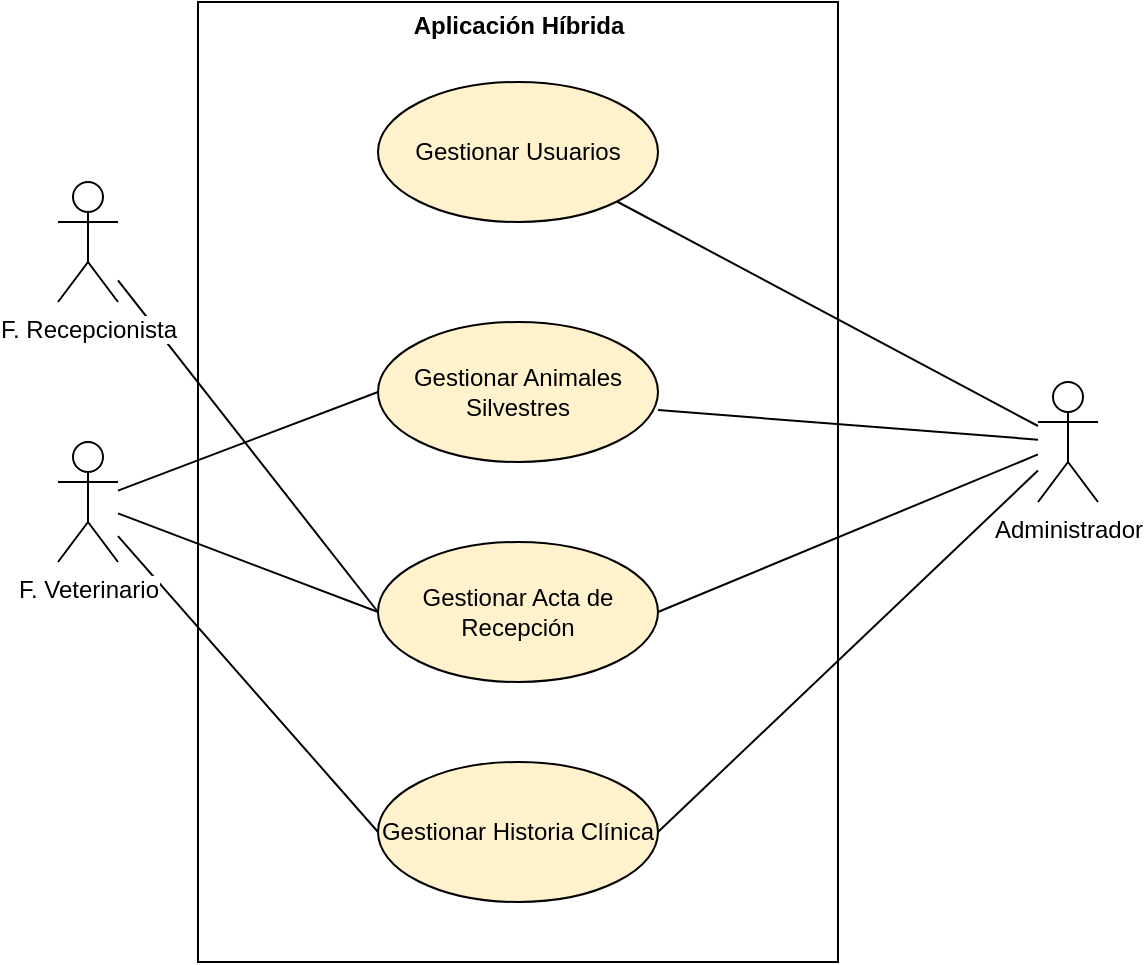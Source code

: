 <mxfile version="20.2.3" type="device" pages="12"><diagram id="-SIa3QkQ5eEMysUnMp8E" name="DCUGeneral"><mxGraphModel dx="868" dy="553" grid="1" gridSize="10" guides="1" tooltips="1" connect="1" arrows="1" fold="1" page="1" pageScale="1" pageWidth="827" pageHeight="1169" math="0" shadow="0"><root><mxCell id="0"/><mxCell id="1" parent="0"/><mxCell id="zKTjQWDirbrISSQoU9jQ-13" value="&lt;b style=&quot;&quot;&gt;Aplicación Híbrida&lt;/b&gt;" style="html=1;labelPosition=center;verticalLabelPosition=top;align=center;verticalAlign=bottom;spacingBottom=-21;" parent="1" vertex="1"><mxGeometry x="280" y="120" width="320" height="480" as="geometry"/></mxCell><mxCell id="zKTjQWDirbrISSQoU9jQ-16" style="rounded=0;orthogonalLoop=1;jettySize=auto;html=1;entryX=0;entryY=0.5;entryDx=0;entryDy=0;endArrow=none;endFill=0;" parent="1" source="zKTjQWDirbrISSQoU9jQ-17" target="zKTjQWDirbrISSQoU9jQ-21" edge="1"><mxGeometry relative="1" as="geometry"/></mxCell><mxCell id="zKTjQWDirbrISSQoU9jQ-35" style="edgeStyle=none;rounded=0;orthogonalLoop=1;jettySize=auto;html=1;entryX=0;entryY=0.5;entryDx=0;entryDy=0;endArrow=none;endFill=0;" parent="1" source="zKTjQWDirbrISSQoU9jQ-17" target="bP5mW6wGS18dO-EKdx4f-1" edge="1"><mxGeometry relative="1" as="geometry"><mxPoint x="360" y="715" as="targetPoint"/></mxGeometry></mxCell><mxCell id="zKTjQWDirbrISSQoU9jQ-36" style="edgeStyle=none;rounded=0;orthogonalLoop=1;jettySize=auto;html=1;entryX=0;entryY=0.5;entryDx=0;entryDy=0;endArrow=none;endFill=0;" parent="1" source="zKTjQWDirbrISSQoU9jQ-17" target="zKTjQWDirbrISSQoU9jQ-20" edge="1"><mxGeometry relative="1" as="geometry"/></mxCell><mxCell id="zKTjQWDirbrISSQoU9jQ-17" value="F. Veterinario" style="shape=umlActor;verticalLabelPosition=bottom;verticalAlign=top;html=1;outlineConnect=0;labelBackgroundColor=default;" parent="1" vertex="1"><mxGeometry x="210" y="340" width="30" height="60" as="geometry"/></mxCell><mxCell id="zKTjQWDirbrISSQoU9jQ-18" style="rounded=0;orthogonalLoop=1;jettySize=auto;html=1;entryX=0;entryY=0.5;entryDx=0;entryDy=0;endArrow=none;endFill=0;" parent="1" source="zKTjQWDirbrISSQoU9jQ-19" target="zKTjQWDirbrISSQoU9jQ-20" edge="1"><mxGeometry relative="1" as="geometry"/></mxCell><mxCell id="zKTjQWDirbrISSQoU9jQ-19" value="F. Recepcionista" style="shape=umlActor;verticalLabelPosition=bottom;verticalAlign=top;html=1;outlineConnect=0;labelBackgroundColor=default;" parent="1" vertex="1"><mxGeometry x="210" y="210" width="30" height="60" as="geometry"/></mxCell><mxCell id="zKTjQWDirbrISSQoU9jQ-20" value="Gestionar Acta de Recepción" style="ellipse;whiteSpace=wrap;html=1;fillColor=#fff2cc;strokeColor=#000000;" parent="1" vertex="1"><mxGeometry x="370" y="390" width="140" height="70" as="geometry"/></mxCell><mxCell id="zKTjQWDirbrISSQoU9jQ-21" value="Gestionar Historia Clínica" style="ellipse;whiteSpace=wrap;html=1;fillColor=#fff2cc;strokeColor=#000000;" parent="1" vertex="1"><mxGeometry x="370" y="500" width="140" height="70" as="geometry"/></mxCell><mxCell id="zKTjQWDirbrISSQoU9jQ-23" style="rounded=0;orthogonalLoop=1;jettySize=auto;html=1;entryX=1;entryY=1;entryDx=0;entryDy=0;endArrow=none;endFill=0;" parent="1" source="zKTjQWDirbrISSQoU9jQ-24" target="zKTjQWDirbrISSQoU9jQ-25" edge="1"><mxGeometry relative="1" as="geometry"/></mxCell><mxCell id="zKTjQWDirbrISSQoU9jQ-29" style="edgeStyle=none;rounded=0;orthogonalLoop=1;jettySize=auto;html=1;entryX=1;entryY=0.5;entryDx=0;entryDy=0;endArrow=none;endFill=0;" parent="1" source="zKTjQWDirbrISSQoU9jQ-24" target="zKTjQWDirbrISSQoU9jQ-20" edge="1"><mxGeometry relative="1" as="geometry"/></mxCell><mxCell id="zKTjQWDirbrISSQoU9jQ-30" style="edgeStyle=none;rounded=0;orthogonalLoop=1;jettySize=auto;html=1;entryX=1;entryY=0.5;entryDx=0;entryDy=0;endArrow=none;endFill=0;" parent="1" source="zKTjQWDirbrISSQoU9jQ-24" target="zKTjQWDirbrISSQoU9jQ-21" edge="1"><mxGeometry relative="1" as="geometry"/></mxCell><mxCell id="zKTjQWDirbrISSQoU9jQ-31" style="edgeStyle=none;rounded=0;orthogonalLoop=1;jettySize=auto;html=1;entryX=1;entryY=0.629;entryDx=0;entryDy=0;endArrow=none;endFill=0;entryPerimeter=0;" parent="1" source="zKTjQWDirbrISSQoU9jQ-24" target="bP5mW6wGS18dO-EKdx4f-1" edge="1"><mxGeometry relative="1" as="geometry"><mxPoint x="520" y="505" as="targetPoint"/></mxGeometry></mxCell><mxCell id="zKTjQWDirbrISSQoU9jQ-24" value="Administrador" style="shape=umlActor;verticalLabelPosition=bottom;verticalAlign=top;html=1;outlineConnect=0;labelBackgroundColor=#FFFFFF;" parent="1" vertex="1"><mxGeometry x="700" y="310" width="30" height="60" as="geometry"/></mxCell><mxCell id="zKTjQWDirbrISSQoU9jQ-25" value="Gestionar Usuarios" style="ellipse;whiteSpace=wrap;html=1;fillColor=#fff2cc;strokeColor=#000000;" parent="1" vertex="1"><mxGeometry x="370" y="160" width="140" height="70" as="geometry"/></mxCell><mxCell id="bP5mW6wGS18dO-EKdx4f-1" value="Gestionar Animales Silvestres" style="ellipse;whiteSpace=wrap;html=1;fillColor=#fff2cc;strokeColor=#000000;" vertex="1" parent="1"><mxGeometry x="370" y="280" width="140" height="70" as="geometry"/></mxCell></root></mxGraphModel></diagram><diagram id="yRL9PMzQDEF6EwMgmx1A" name="DCUGestionarUsuarios"><mxGraphModel dx="868" dy="553" grid="1" gridSize="10" guides="1" tooltips="1" connect="1" arrows="1" fold="1" page="1" pageScale="1" pageWidth="827" pageHeight="1169" math="0" shadow="0"><root><mxCell id="0"/><mxCell id="1" parent="0"/><mxCell id="pMNne-W7KqVjTvGAfZ-w-3" value="&lt;b&gt;Gestionar Usuarios&lt;br&gt;&lt;/b&gt;" style="html=1;labelPosition=center;verticalLabelPosition=top;align=center;verticalAlign=bottom;spacingBottom=-26;spacingRight=0;fillColor=#fff2cc;strokeColor=#d6b656;" parent="1" vertex="1"><mxGeometry x="110" y="90" width="340" height="360" as="geometry"/></mxCell><mxCell id="MQYKjUB9SL0jXQ_AcYhZ-12" style="edgeStyle=none;rounded=0;orthogonalLoop=1;jettySize=auto;html=1;entryX=0;entryY=0.5;entryDx=0;entryDy=0;endArrow=none;endFill=0;" parent="1" source="pMNne-W7KqVjTvGAfZ-w-2" target="MQYKjUB9SL0jXQ_AcYhZ-11" edge="1"><mxGeometry relative="1" as="geometry"/></mxCell><mxCell id="pMNne-W7KqVjTvGAfZ-w-2" value="Administrador" style="shape=umlActor;verticalLabelPosition=bottom;verticalAlign=top;html=1;" parent="1" vertex="1"><mxGeometry x="50" y="140" width="30" height="60" as="geometry"/></mxCell><mxCell id="BbX1u6vYhajbQVMHvNTO-1" value="Eliminar Usuario" style="ellipse;whiteSpace=wrap;html=1;" parent="1" vertex="1"><mxGeometry x="320" y="230" width="106" height="50" as="geometry"/></mxCell><mxCell id="MQYKjUB9SL0jXQ_AcYhZ-1" value="Crear Usuario" style="ellipse;whiteSpace=wrap;html=1;" parent="1" vertex="1"><mxGeometry x="320" y="145" width="110" height="55" as="geometry"/></mxCell><mxCell id="MQYKjUB9SL0jXQ_AcYhZ-3" value="Modificar Usuario" style="ellipse;whiteSpace=wrap;html=1;" parent="1" vertex="1"><mxGeometry x="140" y="380" width="110" height="55" as="geometry"/></mxCell><mxCell id="MQYKjUB9SL0jXQ_AcYhZ-4" value="Ver Información Usuario" style="ellipse;whiteSpace=wrap;html=1;" parent="1" vertex="1"><mxGeometry x="290" y="340" width="110" height="55" as="geometry"/></mxCell><mxCell id="MQYKjUB9SL0jXQ_AcYhZ-10" value="Buscar Usuario" style="ellipse;whiteSpace=wrap;html=1;" parent="1" vertex="1"><mxGeometry x="140" y="260" width="110" height="55" as="geometry"/></mxCell><mxCell id="MQYKjUB9SL0jXQ_AcYhZ-11" value="Listar Usuarios" style="ellipse;whiteSpace=wrap;html=1;" parent="1" vertex="1"><mxGeometry x="140" y="145" width="110" height="55" as="geometry"/></mxCell><mxCell id="MQYKjUB9SL0jXQ_AcYhZ-13" value="&amp;lt;&amp;lt;extend&amp;gt;&amp;gt;" style="html=1;verticalAlign=bottom;labelBackgroundColor=none;endArrow=open;endFill=0;dashed=1;rounded=0;entryX=1;entryY=0.5;entryDx=0;entryDy=0;" parent="1" source="MQYKjUB9SL0jXQ_AcYhZ-1" target="MQYKjUB9SL0jXQ_AcYhZ-11" edge="1"><mxGeometry width="160" relative="1" as="geometry"><mxPoint x="225" y="190" as="sourcePoint"/><mxPoint x="225" y="350" as="targetPoint"/></mxGeometry></mxCell><mxCell id="MQYKjUB9SL0jXQ_AcYhZ-14" value="&amp;lt;&amp;lt;extend&amp;gt;&amp;gt;" style="html=1;verticalAlign=bottom;labelBackgroundColor=none;endArrow=open;endFill=0;dashed=1;rounded=0;entryX=0.5;entryY=1;entryDx=0;entryDy=0;" parent="1" source="MQYKjUB9SL0jXQ_AcYhZ-10" target="MQYKjUB9SL0jXQ_AcYhZ-11" edge="1"><mxGeometry width="160" relative="1" as="geometry"><mxPoint x="225" y="210" as="sourcePoint"/><mxPoint x="225" y="210" as="targetPoint"/></mxGeometry></mxCell><mxCell id="MQYKjUB9SL0jXQ_AcYhZ-15" value="&amp;lt;&amp;lt;extend&amp;gt;&amp;gt;" style="html=1;verticalAlign=bottom;labelBackgroundColor=none;endArrow=open;endFill=0;dashed=1;rounded=0;entryX=1;entryY=0;entryDx=0;entryDy=0;" parent="1" source="BbX1u6vYhajbQVMHvNTO-1" target="MQYKjUB9SL0jXQ_AcYhZ-10" edge="1"><mxGeometry width="160" relative="1" as="geometry"><mxPoint x="210" y="245" as="sourcePoint"/><mxPoint x="210" y="245" as="targetPoint"/></mxGeometry></mxCell><mxCell id="MQYKjUB9SL0jXQ_AcYhZ-16" value="&amp;lt;&amp;lt;extend&amp;gt;&amp;gt;" style="html=1;verticalAlign=bottom;labelBackgroundColor=none;endArrow=open;endFill=0;dashed=1;rounded=0;entryX=1;entryY=1;entryDx=0;entryDy=0;" parent="1" source="MQYKjUB9SL0jXQ_AcYhZ-4" target="MQYKjUB9SL0jXQ_AcYhZ-10" edge="1"><mxGeometry x="-0.431" y="-7" width="160" relative="1" as="geometry"><mxPoint x="220" y="317.5" as="sourcePoint"/><mxPoint x="220" y="317.5" as="targetPoint"/><mxPoint as="offset"/></mxGeometry></mxCell><mxCell id="MQYKjUB9SL0jXQ_AcYhZ-18" value="&amp;lt;&amp;lt;extend&amp;gt;&amp;gt;" style="html=1;verticalAlign=bottom;labelBackgroundColor=none;endArrow=open;endFill=0;dashed=1;rounded=0;entryX=0.5;entryY=1;entryDx=0;entryDy=0;" parent="1" source="MQYKjUB9SL0jXQ_AcYhZ-3" target="MQYKjUB9SL0jXQ_AcYhZ-10" edge="1"><mxGeometry width="160" relative="1" as="geometry"><mxPoint x="230" y="407.5" as="sourcePoint"/><mxPoint x="230" y="407.5" as="targetPoint"/></mxGeometry></mxCell><mxCell id="MQYKjUB9SL0jXQ_AcYhZ-19" style="edgeStyle=none;rounded=0;orthogonalLoop=1;jettySize=auto;html=1;exitX=0.5;exitY=1;exitDx=0;exitDy=0;endArrow=none;endFill=0;" parent="1" source="BbX1u6vYhajbQVMHvNTO-1" target="BbX1u6vYhajbQVMHvNTO-1" edge="1"><mxGeometry relative="1" as="geometry"/></mxCell></root></mxGraphModel></diagram><diagram name="DCUGestionarFTranslocacion" id="v5XJlETtDFCSA6pv3gTs"><mxGraphModel dx="868" dy="553" grid="1" gridSize="10" guides="1" tooltips="1" connect="1" arrows="1" fold="1" page="1" pageScale="1" pageWidth="827" pageHeight="1169" math="0" shadow="0"><root><mxCell id="fhBuyv7SlLb9DGMUwyHQ-0"/><mxCell id="fhBuyv7SlLb9DGMUwyHQ-1" parent="fhBuyv7SlLb9DGMUwyHQ-0"/><mxCell id="fhBuyv7SlLb9DGMUwyHQ-2" value="&lt;b&gt;Gestionar Ficha de Translocación de Fauna Silvestre&lt;br&gt;&lt;/b&gt;" style="html=1;labelPosition=center;verticalLabelPosition=top;align=center;verticalAlign=bottom;spacingBottom=-26;spacingRight=0;fillColor=#fff2cc;strokeColor=#d6b656;" vertex="1" parent="fhBuyv7SlLb9DGMUwyHQ-1"><mxGeometry x="110" y="90" width="340" height="360" as="geometry"/></mxCell><mxCell id="fhBuyv7SlLb9DGMUwyHQ-3" style="edgeStyle=none;rounded=0;orthogonalLoop=1;jettySize=auto;html=1;entryX=0;entryY=0.5;entryDx=0;entryDy=0;endArrow=none;endFill=0;" edge="1" parent="fhBuyv7SlLb9DGMUwyHQ-1" source="fhBuyv7SlLb9DGMUwyHQ-4" target="fhBuyv7SlLb9DGMUwyHQ-10"><mxGeometry relative="1" as="geometry"/></mxCell><mxCell id="fhBuyv7SlLb9DGMUwyHQ-4" value="Administrador" style="shape=umlActor;verticalLabelPosition=bottom;verticalAlign=top;html=1;" vertex="1" parent="fhBuyv7SlLb9DGMUwyHQ-1"><mxGeometry x="50" y="140" width="30" height="60" as="geometry"/></mxCell><mxCell id="fhBuyv7SlLb9DGMUwyHQ-5" value="Eliminar Ficha de Translocación" style="ellipse;whiteSpace=wrap;html=1;" vertex="1" parent="fhBuyv7SlLb9DGMUwyHQ-1"><mxGeometry x="320" y="230" width="106" height="50" as="geometry"/></mxCell><mxCell id="fhBuyv7SlLb9DGMUwyHQ-6" value="Crear Ficha de Translocación" style="ellipse;whiteSpace=wrap;html=1;" vertex="1" parent="fhBuyv7SlLb9DGMUwyHQ-1"><mxGeometry x="320" y="145" width="110" height="55" as="geometry"/></mxCell><mxCell id="fhBuyv7SlLb9DGMUwyHQ-7" value="Modificar Ficha de Translocación" style="ellipse;whiteSpace=wrap;html=1;" vertex="1" parent="fhBuyv7SlLb9DGMUwyHQ-1"><mxGeometry x="140" y="380" width="110" height="55" as="geometry"/></mxCell><mxCell id="fhBuyv7SlLb9DGMUwyHQ-8" value="Ver Información Ficha de Translocación" style="ellipse;whiteSpace=wrap;html=1;" vertex="1" parent="fhBuyv7SlLb9DGMUwyHQ-1"><mxGeometry x="290" y="340" width="130" height="55" as="geometry"/></mxCell><mxCell id="fhBuyv7SlLb9DGMUwyHQ-9" value="Buscar Ficha de Translocación" style="ellipse;whiteSpace=wrap;html=1;" vertex="1" parent="fhBuyv7SlLb9DGMUwyHQ-1"><mxGeometry x="140" y="260" width="110" height="55" as="geometry"/></mxCell><mxCell id="fhBuyv7SlLb9DGMUwyHQ-10" value="Listar Ficha de Translocación" style="ellipse;whiteSpace=wrap;html=1;" vertex="1" parent="fhBuyv7SlLb9DGMUwyHQ-1"><mxGeometry x="140" y="145" width="110" height="55" as="geometry"/></mxCell><mxCell id="fhBuyv7SlLb9DGMUwyHQ-11" value="&amp;lt;&amp;lt;extend&amp;gt;&amp;gt;" style="html=1;verticalAlign=bottom;labelBackgroundColor=none;endArrow=open;endFill=0;dashed=1;rounded=0;entryX=1;entryY=0.5;entryDx=0;entryDy=0;" edge="1" parent="fhBuyv7SlLb9DGMUwyHQ-1" source="fhBuyv7SlLb9DGMUwyHQ-6" target="fhBuyv7SlLb9DGMUwyHQ-10"><mxGeometry width="160" relative="1" as="geometry"><mxPoint x="225" y="190" as="sourcePoint"/><mxPoint x="225" y="350" as="targetPoint"/></mxGeometry></mxCell><mxCell id="fhBuyv7SlLb9DGMUwyHQ-12" value="&amp;lt;&amp;lt;extend&amp;gt;&amp;gt;" style="html=1;verticalAlign=bottom;labelBackgroundColor=none;endArrow=open;endFill=0;dashed=1;rounded=0;entryX=0.5;entryY=1;entryDx=0;entryDy=0;" edge="1" parent="fhBuyv7SlLb9DGMUwyHQ-1" source="fhBuyv7SlLb9DGMUwyHQ-9" target="fhBuyv7SlLb9DGMUwyHQ-10"><mxGeometry width="160" relative="1" as="geometry"><mxPoint x="225" y="210" as="sourcePoint"/><mxPoint x="225" y="210" as="targetPoint"/></mxGeometry></mxCell><mxCell id="fhBuyv7SlLb9DGMUwyHQ-13" value="&amp;lt;&amp;lt;extend&amp;gt;&amp;gt;" style="html=1;verticalAlign=bottom;labelBackgroundColor=none;endArrow=open;endFill=0;dashed=1;rounded=0;entryX=1;entryY=0;entryDx=0;entryDy=0;" edge="1" parent="fhBuyv7SlLb9DGMUwyHQ-1" source="fhBuyv7SlLb9DGMUwyHQ-5" target="fhBuyv7SlLb9DGMUwyHQ-9"><mxGeometry width="160" relative="1" as="geometry"><mxPoint x="210" y="245" as="sourcePoint"/><mxPoint x="210" y="245" as="targetPoint"/></mxGeometry></mxCell><mxCell id="fhBuyv7SlLb9DGMUwyHQ-14" value="&amp;lt;&amp;lt;extend&amp;gt;&amp;gt;" style="html=1;verticalAlign=bottom;labelBackgroundColor=none;endArrow=open;endFill=0;dashed=1;rounded=0;entryX=1;entryY=1;entryDx=0;entryDy=0;" edge="1" parent="fhBuyv7SlLb9DGMUwyHQ-1" source="fhBuyv7SlLb9DGMUwyHQ-8" target="fhBuyv7SlLb9DGMUwyHQ-9"><mxGeometry x="-0.431" y="-7" width="160" relative="1" as="geometry"><mxPoint x="220" y="317.5" as="sourcePoint"/><mxPoint x="220" y="317.5" as="targetPoint"/><mxPoint as="offset"/></mxGeometry></mxCell><mxCell id="fhBuyv7SlLb9DGMUwyHQ-15" value="&amp;lt;&amp;lt;extend&amp;gt;&amp;gt;" style="html=1;verticalAlign=bottom;labelBackgroundColor=none;endArrow=open;endFill=0;dashed=1;rounded=0;entryX=0.5;entryY=1;entryDx=0;entryDy=0;" edge="1" parent="fhBuyv7SlLb9DGMUwyHQ-1" source="fhBuyv7SlLb9DGMUwyHQ-7" target="fhBuyv7SlLb9DGMUwyHQ-9"><mxGeometry width="160" relative="1" as="geometry"><mxPoint x="230" y="407.5" as="sourcePoint"/><mxPoint x="230" y="407.5" as="targetPoint"/></mxGeometry></mxCell><mxCell id="fhBuyv7SlLb9DGMUwyHQ-16" style="edgeStyle=none;rounded=0;orthogonalLoop=1;jettySize=auto;html=1;exitX=0.5;exitY=1;exitDx=0;exitDy=0;endArrow=none;endFill=0;" edge="1" parent="fhBuyv7SlLb9DGMUwyHQ-1" source="fhBuyv7SlLb9DGMUwyHQ-5" target="fhBuyv7SlLb9DGMUwyHQ-5"><mxGeometry relative="1" as="geometry"/></mxCell><mxCell id="t4h0t7UKKpBI0uuLJo17-1" style="edgeStyle=none;rounded=0;orthogonalLoop=1;jettySize=auto;html=1;exitX=0.5;exitY=0.5;exitDx=0;exitDy=0;exitPerimeter=0;entryX=0;entryY=0.5;entryDx=0;entryDy=0;fontColor=none;endArrow=none;endFill=0;strokeWidth=1;" edge="1" parent="fhBuyv7SlLb9DGMUwyHQ-1" source="t4h0t7UKKpBI0uuLJo17-0" target="fhBuyv7SlLb9DGMUwyHQ-10"><mxGeometry relative="1" as="geometry"/></mxCell><mxCell id="t4h0t7UKKpBI0uuLJo17-0" value="F. Derivador" style="shape=umlActor;verticalLabelPosition=bottom;verticalAlign=top;html=1;" vertex="1" parent="fhBuyv7SlLb9DGMUwyHQ-1"><mxGeometry x="50" y="280" width="30" height="60" as="geometry"/></mxCell></root></mxGraphModel></diagram><diagram name="DCUGestionarADerivacion" id="-P77P3kOgIbRfW2nM382"><mxGraphModel dx="868" dy="553" grid="1" gridSize="10" guides="1" tooltips="1" connect="1" arrows="1" fold="1" page="1" pageScale="1" pageWidth="827" pageHeight="1169" math="0" shadow="0"><root><mxCell id="QaXj1S6qgE-W4Rs_NrPu-0"/><mxCell id="QaXj1S6qgE-W4Rs_NrPu-1" parent="QaXj1S6qgE-W4Rs_NrPu-0"/><mxCell id="QaXj1S6qgE-W4Rs_NrPu-2" value="&lt;b&gt;Gestionar Acta de Derivación Fauna Silvestre&lt;br&gt;&lt;/b&gt;" style="html=1;labelPosition=center;verticalLabelPosition=top;align=center;verticalAlign=bottom;spacingBottom=-26;spacingRight=0;fillColor=#fff2cc;strokeColor=#d6b656;" vertex="1" parent="QaXj1S6qgE-W4Rs_NrPu-1"><mxGeometry x="110" y="90" width="340" height="360" as="geometry"/></mxCell><mxCell id="QaXj1S6qgE-W4Rs_NrPu-3" style="edgeStyle=none;rounded=0;orthogonalLoop=1;jettySize=auto;html=1;entryX=0;entryY=0.5;entryDx=0;entryDy=0;endArrow=none;endFill=0;" edge="1" parent="QaXj1S6qgE-W4Rs_NrPu-1" source="QaXj1S6qgE-W4Rs_NrPu-4" target="QaXj1S6qgE-W4Rs_NrPu-10"><mxGeometry relative="1" as="geometry"/></mxCell><mxCell id="QaXj1S6qgE-W4Rs_NrPu-4" value="Administrador" style="shape=umlActor;verticalLabelPosition=bottom;verticalAlign=top;html=1;" vertex="1" parent="QaXj1S6qgE-W4Rs_NrPu-1"><mxGeometry x="50" y="140" width="30" height="60" as="geometry"/></mxCell><mxCell id="QaXj1S6qgE-W4Rs_NrPu-5" value="Eliminar Acta de Derivación" style="ellipse;whiteSpace=wrap;html=1;" vertex="1" parent="QaXj1S6qgE-W4Rs_NrPu-1"><mxGeometry x="320" y="230" width="106" height="50" as="geometry"/></mxCell><mxCell id="QaXj1S6qgE-W4Rs_NrPu-6" value="Crear Acta de Derivación" style="ellipse;whiteSpace=wrap;html=1;" vertex="1" parent="QaXj1S6qgE-W4Rs_NrPu-1"><mxGeometry x="320" y="145" width="110" height="55" as="geometry"/></mxCell><mxCell id="QaXj1S6qgE-W4Rs_NrPu-7" value="Modificar Acta de Derivación" style="ellipse;whiteSpace=wrap;html=1;" vertex="1" parent="QaXj1S6qgE-W4Rs_NrPu-1"><mxGeometry x="140" y="380" width="110" height="55" as="geometry"/></mxCell><mxCell id="QaXj1S6qgE-W4Rs_NrPu-8" value="Ver Información Acta de Derivación" style="ellipse;whiteSpace=wrap;html=1;" vertex="1" parent="QaXj1S6qgE-W4Rs_NrPu-1"><mxGeometry x="290" y="340" width="130" height="55" as="geometry"/></mxCell><mxCell id="QaXj1S6qgE-W4Rs_NrPu-9" value="Buscar Ficha de Translocación" style="ellipse;whiteSpace=wrap;html=1;" vertex="1" parent="QaXj1S6qgE-W4Rs_NrPu-1"><mxGeometry x="140" y="260" width="110" height="55" as="geometry"/></mxCell><mxCell id="QaXj1S6qgE-W4Rs_NrPu-10" value="Listar Acta de Derivación" style="ellipse;whiteSpace=wrap;html=1;" vertex="1" parent="QaXj1S6qgE-W4Rs_NrPu-1"><mxGeometry x="140" y="145" width="110" height="55" as="geometry"/></mxCell><mxCell id="QaXj1S6qgE-W4Rs_NrPu-11" value="&amp;lt;&amp;lt;extend&amp;gt;&amp;gt;" style="html=1;verticalAlign=bottom;labelBackgroundColor=none;endArrow=open;endFill=0;dashed=1;rounded=0;entryX=1;entryY=0.5;entryDx=0;entryDy=0;" edge="1" parent="QaXj1S6qgE-W4Rs_NrPu-1" source="QaXj1S6qgE-W4Rs_NrPu-6" target="QaXj1S6qgE-W4Rs_NrPu-10"><mxGeometry width="160" relative="1" as="geometry"><mxPoint x="225" y="190" as="sourcePoint"/><mxPoint x="225" y="350" as="targetPoint"/></mxGeometry></mxCell><mxCell id="QaXj1S6qgE-W4Rs_NrPu-12" value="&amp;lt;&amp;lt;extend&amp;gt;&amp;gt;" style="html=1;verticalAlign=bottom;labelBackgroundColor=none;endArrow=open;endFill=0;dashed=1;rounded=0;entryX=0.5;entryY=1;entryDx=0;entryDy=0;" edge="1" parent="QaXj1S6qgE-W4Rs_NrPu-1" source="QaXj1S6qgE-W4Rs_NrPu-9" target="QaXj1S6qgE-W4Rs_NrPu-10"><mxGeometry width="160" relative="1" as="geometry"><mxPoint x="225" y="210" as="sourcePoint"/><mxPoint x="225" y="210" as="targetPoint"/></mxGeometry></mxCell><mxCell id="QaXj1S6qgE-W4Rs_NrPu-13" value="&amp;lt;&amp;lt;extend&amp;gt;&amp;gt;" style="html=1;verticalAlign=bottom;labelBackgroundColor=none;endArrow=open;endFill=0;dashed=1;rounded=0;entryX=1;entryY=0;entryDx=0;entryDy=0;" edge="1" parent="QaXj1S6qgE-W4Rs_NrPu-1" source="QaXj1S6qgE-W4Rs_NrPu-5" target="QaXj1S6qgE-W4Rs_NrPu-9"><mxGeometry width="160" relative="1" as="geometry"><mxPoint x="210" y="245" as="sourcePoint"/><mxPoint x="210" y="245" as="targetPoint"/></mxGeometry></mxCell><mxCell id="QaXj1S6qgE-W4Rs_NrPu-14" value="&amp;lt;&amp;lt;extend&amp;gt;&amp;gt;" style="html=1;verticalAlign=bottom;labelBackgroundColor=none;endArrow=open;endFill=0;dashed=1;rounded=0;entryX=1;entryY=1;entryDx=0;entryDy=0;" edge="1" parent="QaXj1S6qgE-W4Rs_NrPu-1" source="QaXj1S6qgE-W4Rs_NrPu-8" target="QaXj1S6qgE-W4Rs_NrPu-9"><mxGeometry x="-0.431" y="-7" width="160" relative="1" as="geometry"><mxPoint x="220" y="317.5" as="sourcePoint"/><mxPoint x="220" y="317.5" as="targetPoint"/><mxPoint as="offset"/></mxGeometry></mxCell><mxCell id="QaXj1S6qgE-W4Rs_NrPu-15" value="&amp;lt;&amp;lt;extend&amp;gt;&amp;gt;" style="html=1;verticalAlign=bottom;labelBackgroundColor=none;endArrow=open;endFill=0;dashed=1;rounded=0;entryX=0.5;entryY=1;entryDx=0;entryDy=0;" edge="1" parent="QaXj1S6qgE-W4Rs_NrPu-1" source="QaXj1S6qgE-W4Rs_NrPu-7" target="QaXj1S6qgE-W4Rs_NrPu-9"><mxGeometry width="160" relative="1" as="geometry"><mxPoint x="230" y="407.5" as="sourcePoint"/><mxPoint x="230" y="407.5" as="targetPoint"/></mxGeometry></mxCell><mxCell id="QaXj1S6qgE-W4Rs_NrPu-16" style="edgeStyle=none;rounded=0;orthogonalLoop=1;jettySize=auto;html=1;exitX=0.5;exitY=1;exitDx=0;exitDy=0;endArrow=none;endFill=0;" edge="1" parent="QaXj1S6qgE-W4Rs_NrPu-1" source="QaXj1S6qgE-W4Rs_NrPu-5" target="QaXj1S6qgE-W4Rs_NrPu-5"><mxGeometry relative="1" as="geometry"/></mxCell><mxCell id="QaXj1S6qgE-W4Rs_NrPu-17" style="edgeStyle=none;rounded=0;orthogonalLoop=1;jettySize=auto;html=1;exitX=0.5;exitY=0.5;exitDx=0;exitDy=0;exitPerimeter=0;entryX=0;entryY=0.5;entryDx=0;entryDy=0;fontColor=none;endArrow=none;endFill=0;strokeWidth=1;" edge="1" parent="QaXj1S6qgE-W4Rs_NrPu-1" source="QaXj1S6qgE-W4Rs_NrPu-18" target="QaXj1S6qgE-W4Rs_NrPu-10"><mxGeometry relative="1" as="geometry"/></mxCell><mxCell id="QaXj1S6qgE-W4Rs_NrPu-18" value="F. Derivador" style="shape=umlActor;verticalLabelPosition=bottom;verticalAlign=top;html=1;" vertex="1" parent="QaXj1S6qgE-W4Rs_NrPu-1"><mxGeometry x="50" y="280" width="30" height="60" as="geometry"/></mxCell></root></mxGraphModel></diagram><diagram name="DCUGestionarHClinica" id="kRF10QJdZXOq6Ek6upnt"><mxGraphModel dx="868" dy="553" grid="1" gridSize="10" guides="1" tooltips="1" connect="1" arrows="1" fold="1" page="1" pageScale="1" pageWidth="827" pageHeight="1169" math="0" shadow="0"><root><mxCell id="pPp9eZXIKDKLEPutYa6o-0"/><mxCell id="pPp9eZXIKDKLEPutYa6o-1" parent="pPp9eZXIKDKLEPutYa6o-0"/><mxCell id="pPp9eZXIKDKLEPutYa6o-2" value="&lt;b&gt;Gestionar Historia Clínica&lt;br&gt;&lt;/b&gt;" style="html=1;labelPosition=center;verticalLabelPosition=top;align=center;verticalAlign=bottom;spacingBottom=-26;spacingRight=0;fillColor=#fff2cc;strokeColor=#d6b656;" vertex="1" parent="pPp9eZXIKDKLEPutYa6o-1"><mxGeometry x="110" y="90" width="340" height="360" as="geometry"/></mxCell><mxCell id="pPp9eZXIKDKLEPutYa6o-3" style="edgeStyle=none;rounded=0;orthogonalLoop=1;jettySize=auto;html=1;entryX=0;entryY=0.5;entryDx=0;entryDy=0;endArrow=none;endFill=0;" edge="1" parent="pPp9eZXIKDKLEPutYa6o-1" source="pPp9eZXIKDKLEPutYa6o-4" target="pPp9eZXIKDKLEPutYa6o-10"><mxGeometry relative="1" as="geometry"/></mxCell><mxCell id="pPp9eZXIKDKLEPutYa6o-4" value="Administrador" style="shape=umlActor;verticalLabelPosition=bottom;verticalAlign=top;html=1;" vertex="1" parent="pPp9eZXIKDKLEPutYa6o-1"><mxGeometry x="50" y="140" width="30" height="60" as="geometry"/></mxCell><mxCell id="pPp9eZXIKDKLEPutYa6o-5" value="Eliminar Historia Clínica" style="ellipse;whiteSpace=wrap;html=1;" vertex="1" parent="pPp9eZXIKDKLEPutYa6o-1"><mxGeometry x="320" y="230" width="106" height="50" as="geometry"/></mxCell><mxCell id="pPp9eZXIKDKLEPutYa6o-6" value="Crear Historia Clínica" style="ellipse;whiteSpace=wrap;html=1;" vertex="1" parent="pPp9eZXIKDKLEPutYa6o-1"><mxGeometry x="320" y="145" width="110" height="55" as="geometry"/></mxCell><mxCell id="pPp9eZXIKDKLEPutYa6o-7" value="Modificar Historia Clínica" style="ellipse;whiteSpace=wrap;html=1;" vertex="1" parent="pPp9eZXIKDKLEPutYa6o-1"><mxGeometry x="140" y="380" width="110" height="55" as="geometry"/></mxCell><mxCell id="pPp9eZXIKDKLEPutYa6o-8" value="Ver Información Historia Clínica" style="ellipse;whiteSpace=wrap;html=1;" vertex="1" parent="pPp9eZXIKDKLEPutYa6o-1"><mxGeometry x="290" y="340" width="110" height="55" as="geometry"/></mxCell><mxCell id="pPp9eZXIKDKLEPutYa6o-9" value="Buscar Historia Clínica" style="ellipse;whiteSpace=wrap;html=1;" vertex="1" parent="pPp9eZXIKDKLEPutYa6o-1"><mxGeometry x="140" y="260" width="110" height="55" as="geometry"/></mxCell><mxCell id="pPp9eZXIKDKLEPutYa6o-10" value="Listar Historia Clínica" style="ellipse;whiteSpace=wrap;html=1;" vertex="1" parent="pPp9eZXIKDKLEPutYa6o-1"><mxGeometry x="140" y="145" width="110" height="55" as="geometry"/></mxCell><mxCell id="pPp9eZXIKDKLEPutYa6o-11" value="&amp;lt;&amp;lt;extend&amp;gt;&amp;gt;" style="html=1;verticalAlign=bottom;labelBackgroundColor=none;endArrow=open;endFill=0;dashed=1;rounded=0;entryX=1;entryY=0.5;entryDx=0;entryDy=0;" edge="1" parent="pPp9eZXIKDKLEPutYa6o-1" source="pPp9eZXIKDKLEPutYa6o-6" target="pPp9eZXIKDKLEPutYa6o-10"><mxGeometry width="160" relative="1" as="geometry"><mxPoint x="225" y="190" as="sourcePoint"/><mxPoint x="225" y="350" as="targetPoint"/></mxGeometry></mxCell><mxCell id="pPp9eZXIKDKLEPutYa6o-12" value="&amp;lt;&amp;lt;extend&amp;gt;&amp;gt;" style="html=1;verticalAlign=bottom;labelBackgroundColor=none;endArrow=open;endFill=0;dashed=1;rounded=0;entryX=0.5;entryY=1;entryDx=0;entryDy=0;" edge="1" parent="pPp9eZXIKDKLEPutYa6o-1" source="pPp9eZXIKDKLEPutYa6o-9" target="pPp9eZXIKDKLEPutYa6o-10"><mxGeometry width="160" relative="1" as="geometry"><mxPoint x="225" y="210" as="sourcePoint"/><mxPoint x="225" y="210" as="targetPoint"/></mxGeometry></mxCell><mxCell id="pPp9eZXIKDKLEPutYa6o-13" value="&amp;lt;&amp;lt;extend&amp;gt;&amp;gt;" style="html=1;verticalAlign=bottom;labelBackgroundColor=none;endArrow=open;endFill=0;dashed=1;rounded=0;entryX=1;entryY=0;entryDx=0;entryDy=0;" edge="1" parent="pPp9eZXIKDKLEPutYa6o-1" source="pPp9eZXIKDKLEPutYa6o-5" target="pPp9eZXIKDKLEPutYa6o-9"><mxGeometry width="160" relative="1" as="geometry"><mxPoint x="210" y="245" as="sourcePoint"/><mxPoint x="210" y="245" as="targetPoint"/></mxGeometry></mxCell><mxCell id="pPp9eZXIKDKLEPutYa6o-14" value="&amp;lt;&amp;lt;extend&amp;gt;&amp;gt;" style="html=1;verticalAlign=bottom;labelBackgroundColor=none;endArrow=open;endFill=0;dashed=1;rounded=0;entryX=1;entryY=1;entryDx=0;entryDy=0;" edge="1" parent="pPp9eZXIKDKLEPutYa6o-1" source="pPp9eZXIKDKLEPutYa6o-8" target="pPp9eZXIKDKLEPutYa6o-9"><mxGeometry x="-0.431" y="-7" width="160" relative="1" as="geometry"><mxPoint x="220" y="317.5" as="sourcePoint"/><mxPoint x="220" y="317.5" as="targetPoint"/><mxPoint as="offset"/></mxGeometry></mxCell><mxCell id="pPp9eZXIKDKLEPutYa6o-15" value="&amp;lt;&amp;lt;extend&amp;gt;&amp;gt;" style="html=1;verticalAlign=bottom;labelBackgroundColor=none;endArrow=open;endFill=0;dashed=1;rounded=0;entryX=0.5;entryY=1;entryDx=0;entryDy=0;" edge="1" parent="pPp9eZXIKDKLEPutYa6o-1" source="pPp9eZXIKDKLEPutYa6o-7" target="pPp9eZXIKDKLEPutYa6o-9"><mxGeometry width="160" relative="1" as="geometry"><mxPoint x="230" y="407.5" as="sourcePoint"/><mxPoint x="230" y="407.5" as="targetPoint"/></mxGeometry></mxCell><mxCell id="pPp9eZXIKDKLEPutYa6o-16" style="edgeStyle=none;rounded=0;orthogonalLoop=1;jettySize=auto;html=1;exitX=0.5;exitY=1;exitDx=0;exitDy=0;endArrow=none;endFill=0;" edge="1" parent="pPp9eZXIKDKLEPutYa6o-1" source="pPp9eZXIKDKLEPutYa6o-5" target="pPp9eZXIKDKLEPutYa6o-5"><mxGeometry relative="1" as="geometry"/></mxCell><mxCell id="Q-Qrl119tMGtR-gxbMx--1" style="edgeStyle=none;rounded=0;orthogonalLoop=1;jettySize=auto;html=1;exitX=0.5;exitY=0.5;exitDx=0;exitDy=0;exitPerimeter=0;entryX=0;entryY=0.5;entryDx=0;entryDy=0;endArrow=none;endFill=0;strokeWidth=1;" edge="1" parent="pPp9eZXIKDKLEPutYa6o-1" source="Q-Qrl119tMGtR-gxbMx--0" target="pPp9eZXIKDKLEPutYa6o-10"><mxGeometry relative="1" as="geometry"/></mxCell><mxCell id="Q-Qrl119tMGtR-gxbMx--0" value="F. Veterinario" style="shape=umlActor;verticalLabelPosition=bottom;verticalAlign=top;html=1;outlineConnect=0;labelBackgroundColor=default;" vertex="1" parent="pPp9eZXIKDKLEPutYa6o-1"><mxGeometry x="50" y="270" width="30" height="60" as="geometry"/></mxCell></root></mxGraphModel></diagram><diagram name="DCUGestionarFDeceso" id="aQfFa_g6L9wnSMWia-lR"><mxGraphModel dx="868" dy="553" grid="1" gridSize="10" guides="1" tooltips="1" connect="1" arrows="1" fold="1" page="1" pageScale="1" pageWidth="827" pageHeight="1169" math="0" shadow="0"><root><mxCell id="45_-pbHZSPlDT6fQ57gk-0"/><mxCell id="45_-pbHZSPlDT6fQ57gk-1" parent="45_-pbHZSPlDT6fQ57gk-0"/><mxCell id="45_-pbHZSPlDT6fQ57gk-2" value="&lt;b&gt;Gestionar Ficha de Deceso&lt;br&gt;&lt;/b&gt;" style="html=1;labelPosition=center;verticalLabelPosition=top;align=center;verticalAlign=bottom;spacingBottom=-26;spacingRight=0;fillColor=#fff2cc;strokeColor=#d6b656;" vertex="1" parent="45_-pbHZSPlDT6fQ57gk-1"><mxGeometry x="110" y="90" width="340" height="360" as="geometry"/></mxCell><mxCell id="45_-pbHZSPlDT6fQ57gk-3" style="edgeStyle=none;rounded=0;orthogonalLoop=1;jettySize=auto;html=1;entryX=0;entryY=0.5;entryDx=0;entryDy=0;endArrow=none;endFill=0;" edge="1" parent="45_-pbHZSPlDT6fQ57gk-1" source="45_-pbHZSPlDT6fQ57gk-4" target="45_-pbHZSPlDT6fQ57gk-10"><mxGeometry relative="1" as="geometry"/></mxCell><mxCell id="45_-pbHZSPlDT6fQ57gk-4" value="Administrador" style="shape=umlActor;verticalLabelPosition=bottom;verticalAlign=top;html=1;" vertex="1" parent="45_-pbHZSPlDT6fQ57gk-1"><mxGeometry x="50" y="140" width="30" height="60" as="geometry"/></mxCell><mxCell id="45_-pbHZSPlDT6fQ57gk-5" value="Eliminar Ficha de Deceso" style="ellipse;whiteSpace=wrap;html=1;" vertex="1" parent="45_-pbHZSPlDT6fQ57gk-1"><mxGeometry x="320" y="230" width="106" height="50" as="geometry"/></mxCell><mxCell id="45_-pbHZSPlDT6fQ57gk-6" value="Crear Ficha de Deceso" style="ellipse;whiteSpace=wrap;html=1;" vertex="1" parent="45_-pbHZSPlDT6fQ57gk-1"><mxGeometry x="320" y="145" width="110" height="55" as="geometry"/></mxCell><mxCell id="45_-pbHZSPlDT6fQ57gk-7" value="Modificar Ficha de Deceso" style="ellipse;whiteSpace=wrap;html=1;" vertex="1" parent="45_-pbHZSPlDT6fQ57gk-1"><mxGeometry x="140" y="380" width="110" height="55" as="geometry"/></mxCell><mxCell id="45_-pbHZSPlDT6fQ57gk-8" value="Ver Información Ficha de Deceso" style="ellipse;whiteSpace=wrap;html=1;" vertex="1" parent="45_-pbHZSPlDT6fQ57gk-1"><mxGeometry x="290" y="340" width="110" height="55" as="geometry"/></mxCell><mxCell id="45_-pbHZSPlDT6fQ57gk-9" value="Buscar Ficha de Deceso" style="ellipse;whiteSpace=wrap;html=1;" vertex="1" parent="45_-pbHZSPlDT6fQ57gk-1"><mxGeometry x="140" y="260" width="110" height="55" as="geometry"/></mxCell><mxCell id="45_-pbHZSPlDT6fQ57gk-10" value="Listar Ficha de Deceso" style="ellipse;whiteSpace=wrap;html=1;" vertex="1" parent="45_-pbHZSPlDT6fQ57gk-1"><mxGeometry x="140" y="145" width="110" height="55" as="geometry"/></mxCell><mxCell id="45_-pbHZSPlDT6fQ57gk-11" value="&amp;lt;&amp;lt;extend&amp;gt;&amp;gt;" style="html=1;verticalAlign=bottom;labelBackgroundColor=none;endArrow=open;endFill=0;dashed=1;rounded=0;entryX=1;entryY=0.5;entryDx=0;entryDy=0;" edge="1" parent="45_-pbHZSPlDT6fQ57gk-1" source="45_-pbHZSPlDT6fQ57gk-6" target="45_-pbHZSPlDT6fQ57gk-10"><mxGeometry width="160" relative="1" as="geometry"><mxPoint x="225" y="190" as="sourcePoint"/><mxPoint x="225" y="350" as="targetPoint"/></mxGeometry></mxCell><mxCell id="45_-pbHZSPlDT6fQ57gk-12" value="&amp;lt;&amp;lt;extend&amp;gt;&amp;gt;" style="html=1;verticalAlign=bottom;labelBackgroundColor=none;endArrow=open;endFill=0;dashed=1;rounded=0;entryX=0.5;entryY=1;entryDx=0;entryDy=0;" edge="1" parent="45_-pbHZSPlDT6fQ57gk-1" source="45_-pbHZSPlDT6fQ57gk-9" target="45_-pbHZSPlDT6fQ57gk-10"><mxGeometry width="160" relative="1" as="geometry"><mxPoint x="225" y="210" as="sourcePoint"/><mxPoint x="225" y="210" as="targetPoint"/></mxGeometry></mxCell><mxCell id="45_-pbHZSPlDT6fQ57gk-13" value="&amp;lt;&amp;lt;extend&amp;gt;&amp;gt;" style="html=1;verticalAlign=bottom;labelBackgroundColor=none;endArrow=open;endFill=0;dashed=1;rounded=0;entryX=1;entryY=0;entryDx=0;entryDy=0;" edge="1" parent="45_-pbHZSPlDT6fQ57gk-1" source="45_-pbHZSPlDT6fQ57gk-5" target="45_-pbHZSPlDT6fQ57gk-9"><mxGeometry width="160" relative="1" as="geometry"><mxPoint x="210" y="245" as="sourcePoint"/><mxPoint x="210" y="245" as="targetPoint"/></mxGeometry></mxCell><mxCell id="45_-pbHZSPlDT6fQ57gk-14" value="&amp;lt;&amp;lt;extend&amp;gt;&amp;gt;" style="html=1;verticalAlign=bottom;labelBackgroundColor=none;endArrow=open;endFill=0;dashed=1;rounded=0;entryX=1;entryY=1;entryDx=0;entryDy=0;" edge="1" parent="45_-pbHZSPlDT6fQ57gk-1" source="45_-pbHZSPlDT6fQ57gk-8" target="45_-pbHZSPlDT6fQ57gk-9"><mxGeometry x="-0.431" y="-7" width="160" relative="1" as="geometry"><mxPoint x="220" y="317.5" as="sourcePoint"/><mxPoint x="220" y="317.5" as="targetPoint"/><mxPoint as="offset"/></mxGeometry></mxCell><mxCell id="45_-pbHZSPlDT6fQ57gk-15" value="&amp;lt;&amp;lt;extend&amp;gt;&amp;gt;" style="html=1;verticalAlign=bottom;labelBackgroundColor=none;endArrow=open;endFill=0;dashed=1;rounded=0;entryX=0.5;entryY=1;entryDx=0;entryDy=0;" edge="1" parent="45_-pbHZSPlDT6fQ57gk-1" source="45_-pbHZSPlDT6fQ57gk-7" target="45_-pbHZSPlDT6fQ57gk-9"><mxGeometry width="160" relative="1" as="geometry"><mxPoint x="230" y="407.5" as="sourcePoint"/><mxPoint x="230" y="407.5" as="targetPoint"/></mxGeometry></mxCell><mxCell id="45_-pbHZSPlDT6fQ57gk-16" style="edgeStyle=none;rounded=0;orthogonalLoop=1;jettySize=auto;html=1;exitX=0.5;exitY=1;exitDx=0;exitDy=0;endArrow=none;endFill=0;" edge="1" parent="45_-pbHZSPlDT6fQ57gk-1" source="45_-pbHZSPlDT6fQ57gk-5" target="45_-pbHZSPlDT6fQ57gk-5"><mxGeometry relative="1" as="geometry"/></mxCell><mxCell id="45_-pbHZSPlDT6fQ57gk-17" style="edgeStyle=none;rounded=0;orthogonalLoop=1;jettySize=auto;html=1;exitX=0.5;exitY=0.5;exitDx=0;exitDy=0;exitPerimeter=0;entryX=0;entryY=0.5;entryDx=0;entryDy=0;endArrow=none;endFill=0;strokeWidth=1;" edge="1" parent="45_-pbHZSPlDT6fQ57gk-1" source="45_-pbHZSPlDT6fQ57gk-18" target="45_-pbHZSPlDT6fQ57gk-10"><mxGeometry relative="1" as="geometry"/></mxCell><mxCell id="45_-pbHZSPlDT6fQ57gk-18" value="F. Veterinario" style="shape=umlActor;verticalLabelPosition=bottom;verticalAlign=top;html=1;outlineConnect=0;labelBackgroundColor=default;" vertex="1" parent="45_-pbHZSPlDT6fQ57gk-1"><mxGeometry x="50" y="270" width="30" height="60" as="geometry"/></mxCell></root></mxGraphModel></diagram><diagram name="DCUGestionarARecepcion" id="5cIbrEHufriqVk94DluD"><mxGraphModel dx="868" dy="553" grid="1" gridSize="10" guides="1" tooltips="1" connect="1" arrows="1" fold="1" page="1" pageScale="1" pageWidth="827" pageHeight="1169" math="0" shadow="0"><root><mxCell id="CQZ8hSpLcqByfBFn3F5q-0"/><mxCell id="CQZ8hSpLcqByfBFn3F5q-1" parent="CQZ8hSpLcqByfBFn3F5q-0"/><mxCell id="CQZ8hSpLcqByfBFn3F5q-2" value="&lt;b&gt;Gestionar Acta de Recepción&lt;br&gt;&lt;/b&gt;" style="html=1;labelPosition=center;verticalLabelPosition=top;align=center;verticalAlign=bottom;spacingBottom=-26;spacingRight=0;fillColor=#fff2cc;strokeColor=#d6b656;" vertex="1" parent="CQZ8hSpLcqByfBFn3F5q-1"><mxGeometry x="130" y="130" width="340" height="360" as="geometry"/></mxCell><mxCell id="CQZ8hSpLcqByfBFn3F5q-3" style="edgeStyle=none;rounded=0;orthogonalLoop=1;jettySize=auto;html=1;entryX=0;entryY=0.5;entryDx=0;entryDy=0;endArrow=none;endFill=0;" edge="1" parent="CQZ8hSpLcqByfBFn3F5q-1" source="CQZ8hSpLcqByfBFn3F5q-4" target="CQZ8hSpLcqByfBFn3F5q-10"><mxGeometry relative="1" as="geometry"/></mxCell><mxCell id="CQZ8hSpLcqByfBFn3F5q-4" value="Administrador" style="shape=umlActor;verticalLabelPosition=bottom;verticalAlign=top;html=1;" vertex="1" parent="CQZ8hSpLcqByfBFn3F5q-1"><mxGeometry x="50" y="140" width="30" height="60" as="geometry"/></mxCell><mxCell id="CQZ8hSpLcqByfBFn3F5q-5" value="Eliminar Acta de Recepción" style="ellipse;whiteSpace=wrap;html=1;" vertex="1" parent="CQZ8hSpLcqByfBFn3F5q-1"><mxGeometry x="340" y="270" width="106" height="50" as="geometry"/></mxCell><mxCell id="CQZ8hSpLcqByfBFn3F5q-6" value="Crear Acta de Recepción" style="ellipse;whiteSpace=wrap;html=1;" vertex="1" parent="CQZ8hSpLcqByfBFn3F5q-1"><mxGeometry x="340" y="185" width="110" height="55" as="geometry"/></mxCell><mxCell id="CQZ8hSpLcqByfBFn3F5q-7" value="Modificar Acta de Recepción" style="ellipse;whiteSpace=wrap;html=1;" vertex="1" parent="CQZ8hSpLcqByfBFn3F5q-1"><mxGeometry x="160" y="420" width="110" height="55" as="geometry"/></mxCell><mxCell id="CQZ8hSpLcqByfBFn3F5q-8" value="Ver Información del Acta de Recepción" style="ellipse;whiteSpace=wrap;html=1;" vertex="1" parent="CQZ8hSpLcqByfBFn3F5q-1"><mxGeometry x="310" y="380" width="110" height="55" as="geometry"/></mxCell><mxCell id="CQZ8hSpLcqByfBFn3F5q-9" value="Buscar Acta de Recepción" style="ellipse;whiteSpace=wrap;html=1;" vertex="1" parent="CQZ8hSpLcqByfBFn3F5q-1"><mxGeometry x="160" y="300" width="110" height="55" as="geometry"/></mxCell><mxCell id="CQZ8hSpLcqByfBFn3F5q-10" value="Listar Acta de Recepciones" style="ellipse;whiteSpace=wrap;html=1;" vertex="1" parent="CQZ8hSpLcqByfBFn3F5q-1"><mxGeometry x="160" y="185" width="110" height="55" as="geometry"/></mxCell><mxCell id="CQZ8hSpLcqByfBFn3F5q-11" value="&amp;lt;&amp;lt;extend&amp;gt;&amp;gt;" style="html=1;verticalAlign=bottom;labelBackgroundColor=none;endArrow=open;endFill=0;dashed=1;rounded=0;entryX=1;entryY=0.5;entryDx=0;entryDy=0;" edge="1" parent="CQZ8hSpLcqByfBFn3F5q-1" source="CQZ8hSpLcqByfBFn3F5q-6" target="CQZ8hSpLcqByfBFn3F5q-10"><mxGeometry width="160" relative="1" as="geometry"><mxPoint x="245" y="230" as="sourcePoint"/><mxPoint x="245" y="390" as="targetPoint"/></mxGeometry></mxCell><mxCell id="CQZ8hSpLcqByfBFn3F5q-12" value="&amp;lt;&amp;lt;extend&amp;gt;&amp;gt;" style="html=1;verticalAlign=bottom;labelBackgroundColor=none;endArrow=open;endFill=0;dashed=1;rounded=0;entryX=0.5;entryY=1;entryDx=0;entryDy=0;" edge="1" parent="CQZ8hSpLcqByfBFn3F5q-1" source="CQZ8hSpLcqByfBFn3F5q-9" target="CQZ8hSpLcqByfBFn3F5q-10"><mxGeometry width="160" relative="1" as="geometry"><mxPoint x="245" y="250" as="sourcePoint"/><mxPoint x="245" y="250" as="targetPoint"/></mxGeometry></mxCell><mxCell id="CQZ8hSpLcqByfBFn3F5q-13" value="&amp;lt;&amp;lt;extend&amp;gt;&amp;gt;" style="html=1;verticalAlign=bottom;labelBackgroundColor=none;endArrow=open;endFill=0;dashed=1;rounded=0;entryX=1;entryY=0;entryDx=0;entryDy=0;" edge="1" parent="CQZ8hSpLcqByfBFn3F5q-1" source="CQZ8hSpLcqByfBFn3F5q-5" target="CQZ8hSpLcqByfBFn3F5q-9"><mxGeometry width="160" relative="1" as="geometry"><mxPoint x="230" y="285" as="sourcePoint"/><mxPoint x="230" y="285" as="targetPoint"/></mxGeometry></mxCell><mxCell id="CQZ8hSpLcqByfBFn3F5q-14" value="&amp;lt;&amp;lt;extend&amp;gt;&amp;gt;" style="html=1;verticalAlign=bottom;labelBackgroundColor=none;endArrow=open;endFill=0;dashed=1;rounded=0;entryX=1;entryY=1;entryDx=0;entryDy=0;" edge="1" parent="CQZ8hSpLcqByfBFn3F5q-1" source="CQZ8hSpLcqByfBFn3F5q-8" target="CQZ8hSpLcqByfBFn3F5q-9"><mxGeometry x="-0.431" y="-7" width="160" relative="1" as="geometry"><mxPoint x="240" y="357.5" as="sourcePoint"/><mxPoint x="240" y="357.5" as="targetPoint"/><mxPoint as="offset"/></mxGeometry></mxCell><mxCell id="CQZ8hSpLcqByfBFn3F5q-15" value="&amp;lt;&amp;lt;extend&amp;gt;&amp;gt;" style="html=1;verticalAlign=bottom;labelBackgroundColor=none;endArrow=open;endFill=0;dashed=1;rounded=0;entryX=0.5;entryY=1;entryDx=0;entryDy=0;" edge="1" parent="CQZ8hSpLcqByfBFn3F5q-1" source="CQZ8hSpLcqByfBFn3F5q-7" target="CQZ8hSpLcqByfBFn3F5q-9"><mxGeometry width="160" relative="1" as="geometry"><mxPoint x="250" y="447.5" as="sourcePoint"/><mxPoint x="250" y="447.5" as="targetPoint"/></mxGeometry></mxCell><mxCell id="CQZ8hSpLcqByfBFn3F5q-16" style="edgeStyle=none;rounded=0;orthogonalLoop=1;jettySize=auto;html=1;exitX=0.5;exitY=1;exitDx=0;exitDy=0;endArrow=none;endFill=0;" edge="1" parent="CQZ8hSpLcqByfBFn3F5q-1" source="CQZ8hSpLcqByfBFn3F5q-5" target="CQZ8hSpLcqByfBFn3F5q-5"><mxGeometry relative="1" as="geometry"/></mxCell><mxCell id="Vhtn2OancruNsXGRUSlg-3" style="rounded=0;orthogonalLoop=1;jettySize=auto;html=1;exitX=0.5;exitY=0.5;exitDx=0;exitDy=0;exitPerimeter=0;entryX=0;entryY=0.5;entryDx=0;entryDy=0;endArrow=none;endFill=0;" edge="1" parent="CQZ8hSpLcqByfBFn3F5q-1" source="Vhtn2OancruNsXGRUSlg-0" target="CQZ8hSpLcqByfBFn3F5q-10"><mxGeometry relative="1" as="geometry"/></mxCell><mxCell id="Vhtn2OancruNsXGRUSlg-0" value="F. Veterinario" style="shape=umlActor;verticalLabelPosition=bottom;verticalAlign=top;html=1;outlineConnect=0;labelBackgroundColor=default;" vertex="1" parent="CQZ8hSpLcqByfBFn3F5q-1"><mxGeometry x="50" y="350" width="30" height="60" as="geometry"/></mxCell><mxCell id="Vhtn2OancruNsXGRUSlg-2" style="rounded=0;orthogonalLoop=1;jettySize=auto;html=1;exitX=0.5;exitY=0.5;exitDx=0;exitDy=0;exitPerimeter=0;entryX=0;entryY=0.5;entryDx=0;entryDy=0;strokeWidth=1;endArrow=none;endFill=0;" edge="1" parent="CQZ8hSpLcqByfBFn3F5q-1" source="Vhtn2OancruNsXGRUSlg-1" target="CQZ8hSpLcqByfBFn3F5q-10"><mxGeometry relative="1" as="geometry"/></mxCell><mxCell id="Vhtn2OancruNsXGRUSlg-1" value="F. Recepcionista" style="shape=umlActor;verticalLabelPosition=bottom;verticalAlign=top;html=1;outlineConnect=0;labelBackgroundColor=default;" vertex="1" parent="CQZ8hSpLcqByfBFn3F5q-1"><mxGeometry x="50" y="245" width="30" height="60" as="geometry"/></mxCell></root></mxGraphModel></diagram><diagram id="PpPu5HY1YEJMZeKts9Id" name="DSCrearUsuario"><mxGraphModel dx="868" dy="553" grid="1" gridSize="10" guides="1" tooltips="1" connect="1" arrows="1" fold="1" page="1" pageScale="1" pageWidth="827" pageHeight="1169" math="0" shadow="0"><root><mxCell id="0"/><mxCell id="1" parent="0"/><mxCell id="26SJ10j8aM3_4L1uNbva-2" value="Veterinario" style="shape=umlLifeline;participant=umlActor;perimeter=lifelinePerimeter;whiteSpace=wrap;html=1;container=1;collapsible=0;recursiveResize=0;verticalAlign=middle;spacingTop=100;outlineConnect=0;labelBackgroundColor=default;fontStyle=4" parent="1" vertex="1"><mxGeometry x="70" y="40" width="20" height="480" as="geometry"/></mxCell><mxCell id="26SJ10j8aM3_4L1uNbva-3" value="" style="html=1;points=[];perimeter=orthogonalPerimeter;labelBackgroundColor=default;labelBorderColor=none;strokeColor=#000000;fillColor=#fff2cc;" parent="26SJ10j8aM3_4L1uNbva-2" vertex="1"><mxGeometry x="5" y="160" width="10" height="50" as="geometry"/></mxCell><mxCell id="26SJ10j8aM3_4L1uNbva-4" value="Interfaz" style="shape=umlLifeline;participant=umlBoundary;perimeter=lifelinePerimeter;html=1;container=1;collapsible=0;recursiveResize=0;verticalAlign=middle;spacingTop=102;outlineConnect=0;spacing=0;labelBackgroundColor=default;labelBorderColor=none;fontStyle=4" parent="1" vertex="1"><mxGeometry x="255" y="40" width="50" height="480" as="geometry"/></mxCell><mxCell id="26SJ10j8aM3_4L1uNbva-5" value="" style="html=1;points=[];perimeter=orthogonalPerimeter;fillColor=#fff2cc;strokeColor=#000000;" parent="26SJ10j8aM3_4L1uNbva-4" vertex="1"><mxGeometry x="20" y="120" width="10" height="300" as="geometry"/></mxCell><mxCell id="26SJ10j8aM3_4L1uNbva-6" value="&lt;u&gt;:usuario_del_sistema&lt;/u&gt;" style="shape=umlLifeline;perimeter=lifelinePerimeter;whiteSpace=wrap;html=1;container=1;collapsible=0;recursiveResize=0;outlineConnect=0;" parent="1" vertex="1"><mxGeometry x="415" y="40" width="130" height="480" as="geometry"/></mxCell><mxCell id="26SJ10j8aM3_4L1uNbva-7" value="" style="html=1;points=[];perimeter=orthogonalPerimeter;labelBackgroundColor=default;labelBorderColor=none;strokeColor=#000000;fillColor=#fff2cc;" parent="26SJ10j8aM3_4L1uNbva-6" vertex="1"><mxGeometry x="60" y="240" width="10" height="140" as="geometry"/></mxCell><mxCell id="26SJ10j8aM3_4L1uNbva-8" value="1: crear_Ficha_Deceso()" style="html=1;verticalAlign=bottom;endArrow=block;rounded=0;" parent="1" edge="1"><mxGeometry relative="1" as="geometry"><mxPoint x="87" y="159" as="sourcePoint"/><mxPoint x="277.5" y="159" as="targetPoint"/><Array as="points"><mxPoint x="237" y="159"/></Array></mxGeometry></mxCell><mxCell id="26SJ10j8aM3_4L1uNbva-9" value="2: Ingresar_Datos_Ficha_Deceso()" style="html=1;verticalAlign=bottom;endArrow=block;endSize=8;rounded=0;endFill=1;" parent="1" edge="1"><mxGeometry relative="1" as="geometry"><mxPoint x="83.5" y="199" as="targetPoint"/><mxPoint x="274.0" y="200" as="sourcePoint"/><Array as="points"><mxPoint x="254" y="199"/></Array></mxGeometry></mxCell><mxCell id="26SJ10j8aM3_4L1uNbva-10" value="3: Datos_Ficha_Deceso" style="html=1;verticalAlign=bottom;endArrow=open;rounded=0;dashed=1;endFill=0;" parent="1" edge="1"><mxGeometry width="80" relative="1" as="geometry"><mxPoint x="86.5" y="239.5" as="sourcePoint"/><mxPoint x="277" y="240" as="targetPoint"/></mxGeometry></mxCell><mxCell id="26SJ10j8aM3_4L1uNbva-11" value="4: Crear_Ficha_Deceso()" style="html=1;verticalAlign=bottom;endArrow=block;rounded=0;exitX=1.4;exitY=0.395;exitDx=0;exitDy=0;exitPerimeter=0;arcSize=0;" parent="1" edge="1"><mxGeometry width="80" relative="1" as="geometry"><mxPoint x="291" y="280" as="sourcePoint"/><mxPoint x="479.5" y="280" as="targetPoint"/></mxGeometry></mxCell><mxCell id="26SJ10j8aM3_4L1uNbva-12" value="&lt;p style=&quot;line-height: 1.2;&quot;&gt;&lt;u&gt;Base de Datos&lt;/u&gt;&lt;/p&gt;" style="shape=umlLifeline;participant=umlEntity;perimeter=lifelinePerimeter;html=1;container=1;collapsible=0;recursiveResize=0;verticalAlign=middle;spacingTop=81;outlineConnect=0;fontSize=12;labelPosition=center;verticalLabelPosition=middle;align=center;spacingRight=0;spacing=0;labelBorderColor=none;labelBackgroundColor=default;" parent="1" vertex="1"><mxGeometry x="660" y="38" width="40" height="480" as="geometry"/></mxCell><mxCell id="26SJ10j8aM3_4L1uNbva-13" value="" style="html=1;points=[];perimeter=orthogonalPerimeter;labelBackgroundColor=default;labelBorderColor=none;strokeColor=#000000;fillColor=#fff2cc;" parent="26SJ10j8aM3_4L1uNbva-12" vertex="1"><mxGeometry x="15" y="282" width="10" height="50" as="geometry"/></mxCell><mxCell id="26SJ10j8aM3_4L1uNbva-14" value="6: Ok" style="html=1;verticalAlign=bottom;endArrow=open;dashed=1;endSize=8;rounded=0;strokeColor=default;" parent="1" edge="1"><mxGeometry y="20" relative="1" as="geometry"><mxPoint x="671" y="361" as="sourcePoint"/><mxPoint x="491" y="361" as="targetPoint"/><mxPoint as="offset"/></mxGeometry></mxCell><mxCell id="26SJ10j8aM3_4L1uNbva-15" value="8: Ok" style="html=1;verticalAlign=bottom;endArrow=open;dashed=1;endSize=8;rounded=0;strokeColor=default;" parent="1" edge="1"><mxGeometry y="20" relative="1" as="geometry"><mxPoint x="271" y="440" as="sourcePoint"/><mxPoint x="81.167" y="440" as="targetPoint"/><mxPoint as="offset"/></mxGeometry></mxCell><mxCell id="26SJ10j8aM3_4L1uNbva-16" value="7: Ok" style="html=1;verticalAlign=bottom;endArrow=open;dashed=1;endSize=8;rounded=0;strokeColor=default;entryX=1.4;entryY=0.85;entryDx=0;entryDy=0;entryPerimeter=0;" parent="1" edge="1"><mxGeometry y="20" relative="1" as="geometry"><mxPoint x="471" y="399" as="sourcePoint"/><mxPoint x="291" y="399" as="targetPoint"/><mxPoint as="offset"/></mxGeometry></mxCell><mxCell id="26SJ10j8aM3_4L1uNbva-17" value="5: Crear_Ficha_Deceso()" style="html=1;verticalAlign=bottom;endArrow=block;rounded=0;exitX=1.4;exitY=0.395;exitDx=0;exitDy=0;exitPerimeter=0;arcSize=0;" parent="1" edge="1"><mxGeometry width="80" relative="1" as="geometry"><mxPoint x="487" y="320" as="sourcePoint"/><mxPoint x="675.5" y="320" as="targetPoint"/></mxGeometry></mxCell></root></mxGraphModel></diagram><diagram name="DSBuscarUsuario" id="t5gWz8O-iPnU7sWwLJxw"><mxGraphModel dx="868" dy="553" grid="1" gridSize="10" guides="1" tooltips="1" connect="1" arrows="1" fold="1" page="1" pageScale="1" pageWidth="827" pageHeight="1169" math="0" shadow="0"><root><mxCell id="TSBlv3AnRWEgm5hTHN4B-0"/><mxCell id="TSBlv3AnRWEgm5hTHN4B-1" parent="TSBlv3AnRWEgm5hTHN4B-0"/><mxCell id="YzIP8chMCkNu9rCXRNPg-3" value="5: Buscar_Ficha_Deceso()" style="html=1;verticalAlign=bottom;endArrow=block;rounded=0;" parent="TSBlv3AnRWEgm5hTHN4B-1" edge="1"><mxGeometry relative="1" as="geometry"><mxPoint x="480" y="320" as="sourcePoint"/><mxPoint x="670.5" y="320" as="targetPoint"/><Array as="points"><mxPoint x="630" y="320"/></Array></mxGeometry></mxCell><mxCell id="FJk_5QKppAOTw_eSxexa-2" value="3: Nombre" style="html=1;verticalAlign=bottom;endArrow=open;rounded=0;dashed=1;endFill=0;" parent="TSBlv3AnRWEgm5hTHN4B-1" edge="1"><mxGeometry width="80" relative="1" as="geometry"><mxPoint x="75" y="240" as="sourcePoint"/><mxPoint x="265.5" y="240.5" as="targetPoint"/></mxGeometry></mxCell><mxCell id="TSBlv3AnRWEgm5hTHN4B-2" value="Veterinario" style="shape=umlLifeline;participant=umlActor;perimeter=lifelinePerimeter;whiteSpace=wrap;html=1;container=1;collapsible=0;recursiveResize=0;verticalAlign=middle;spacingTop=100;outlineConnect=0;labelBackgroundColor=default;fontStyle=4" parent="TSBlv3AnRWEgm5hTHN4B-1" vertex="1"><mxGeometry x="70" y="40" width="20" height="480" as="geometry"/></mxCell><mxCell id="TSBlv3AnRWEgm5hTHN4B-3" value="Interfaz" style="shape=umlLifeline;participant=umlBoundary;perimeter=lifelinePerimeter;html=1;container=1;collapsible=0;recursiveResize=0;verticalAlign=middle;spacingTop=102;outlineConnect=0;spacing=0;labelBackgroundColor=default;labelBorderColor=none;fontStyle=4" parent="TSBlv3AnRWEgm5hTHN4B-1" vertex="1"><mxGeometry x="255" y="40" width="50" height="480" as="geometry"/></mxCell><mxCell id="YzIP8chMCkNu9rCXRNPg-0" value="" style="html=1;points=[];perimeter=orthogonalPerimeter;labelBackgroundColor=default;labelBorderColor=none;strokeColor=#000000;fillColor=#fff2cc;" parent="TSBlv3AnRWEgm5hTHN4B-3" vertex="1"><mxGeometry x="20" y="120" width="10" height="290" as="geometry"/></mxCell><mxCell id="TSBlv3AnRWEgm5hTHN4B-4" value="&lt;u&gt;:usuario_del_sistema&lt;/u&gt;" style="shape=umlLifeline;perimeter=lifelinePerimeter;whiteSpace=wrap;html=1;container=1;collapsible=0;recursiveResize=0;outlineConnect=0;" parent="TSBlv3AnRWEgm5hTHN4B-1" vertex="1"><mxGeometry x="415" y="40" width="130" height="480" as="geometry"/></mxCell><mxCell id="YzIP8chMCkNu9rCXRNPg-2" value="" style="html=1;points=[];perimeter=orthogonalPerimeter;labelBackgroundColor=default;labelBorderColor=none;strokeColor=#000000;fillColor=#fff2cc;" parent="TSBlv3AnRWEgm5hTHN4B-4" vertex="1"><mxGeometry x="60" y="240" width="10" height="130" as="geometry"/></mxCell><mxCell id="rik4LJtdC6rHzCmp5UxO-2" value="7: Ficha_Deceso" style="html=1;verticalAlign=bottom;endArrow=open;dashed=1;endSize=8;rounded=0;strokeColor=default;" parent="TSBlv3AnRWEgm5hTHN4B-4" edge="1"><mxGeometry y="20" relative="1" as="geometry"><mxPoint x="51" y="360" as="sourcePoint"/><mxPoint x="-129" y="360" as="targetPoint"/><mxPoint as="offset"/></mxGeometry></mxCell><mxCell id="TSBlv3AnRWEgm5hTHN4B-5" value="&lt;p style=&quot;line-height: 1.2;&quot;&gt;&lt;u&gt;Base de Datos&lt;/u&gt;&lt;/p&gt;" style="shape=umlLifeline;participant=umlEntity;perimeter=lifelinePerimeter;html=1;container=1;collapsible=0;recursiveResize=0;verticalAlign=middle;spacingTop=81;outlineConnect=0;fontSize=12;labelPosition=center;verticalLabelPosition=middle;align=center;spacingRight=0;spacing=0;labelBorderColor=none;labelBackgroundColor=default;" parent="TSBlv3AnRWEgm5hTHN4B-1" vertex="1"><mxGeometry x="660" y="38" width="40" height="480" as="geometry"/></mxCell><mxCell id="rik4LJtdC6rHzCmp5UxO-1" value="" style="html=1;points=[];perimeter=orthogonalPerimeter;labelBackgroundColor=default;labelBorderColor=none;strokeColor=#000000;fillColor=#fff2cc;" parent="TSBlv3AnRWEgm5hTHN4B-5" vertex="1"><mxGeometry x="15" y="282" width="10" height="48" as="geometry"/></mxCell><mxCell id="FJk_5QKppAOTw_eSxexa-0" value="" style="html=1;points=[];perimeter=orthogonalPerimeter;labelBackgroundColor=default;labelBorderColor=none;strokeColor=#000000;fillColor=#fff2cc;" parent="TSBlv3AnRWEgm5hTHN4B-1" vertex="1"><mxGeometry x="76" y="200" width="10" height="50" as="geometry"/></mxCell><mxCell id="FJk_5QKppAOTw_eSxexa-1" value="1: Buscar_Ficha_Deceso()" style="html=1;verticalAlign=bottom;endArrow=block;rounded=0;" parent="TSBlv3AnRWEgm5hTHN4B-1" edge="1"><mxGeometry relative="1" as="geometry"><mxPoint x="86" y="160" as="sourcePoint"/><mxPoint x="276.5" y="160" as="targetPoint"/><Array as="points"><mxPoint x="236" y="160"/></Array></mxGeometry></mxCell><mxCell id="FJk_5QKppAOTw_eSxexa-3" value="2: Ingresar_Ficha_Deceso&lt;br&gt;_A_Buscar()" style="html=1;verticalAlign=bottom;endArrow=block;endSize=8;rounded=0;endFill=1;" parent="TSBlv3AnRWEgm5hTHN4B-1" edge="1"><mxGeometry relative="1" as="geometry"><mxPoint x="78.5" y="199" as="targetPoint"/><mxPoint x="269.0" y="200" as="sourcePoint"/><Array as="points"><mxPoint x="249" y="199"/></Array></mxGeometry></mxCell><mxCell id="YzIP8chMCkNu9rCXRNPg-1" value="4: Buscar_Ficha_Deceso()" style="html=1;verticalAlign=bottom;endArrow=block;rounded=0;" parent="TSBlv3AnRWEgm5hTHN4B-1" edge="1"><mxGeometry relative="1" as="geometry"><mxPoint x="287" y="279.5" as="sourcePoint"/><mxPoint x="477.5" y="279.5" as="targetPoint"/><Array as="points"><mxPoint x="437" y="279.5"/></Array></mxGeometry></mxCell><mxCell id="rik4LJtdC6rHzCmp5UxO-0" value="6: Ficha_Deceso" style="html=1;verticalAlign=bottom;endArrow=open;dashed=1;endSize=8;rounded=0;strokeColor=default;" parent="TSBlv3AnRWEgm5hTHN4B-1" edge="1"><mxGeometry y="20" relative="1" as="geometry"><mxPoint x="670" y="360" as="sourcePoint"/><mxPoint x="490" y="360" as="targetPoint"/><mxPoint as="offset"/></mxGeometry></mxCell><mxCell id="rik4LJtdC6rHzCmp5UxO-3" value="8:Ficha_Deceso" style="html=1;verticalAlign=bottom;endArrow=open;dashed=1;endSize=8;rounded=0;strokeColor=default;" parent="TSBlv3AnRWEgm5hTHN4B-1" edge="1"><mxGeometry y="20" relative="1" as="geometry"><mxPoint x="271" y="440" as="sourcePoint"/><mxPoint x="91" y="440" as="targetPoint"/><mxPoint as="offset"/></mxGeometry></mxCell></root></mxGraphModel></diagram><diagram id="5VrRlnGq59XI4fANcGvh" name="DSModificarUsuario"><mxGraphModel dx="868" dy="553" grid="1" gridSize="10" guides="1" tooltips="1" connect="1" arrows="1" fold="1" page="1" pageScale="1" pageWidth="827" pageHeight="1169" math="0" shadow="0"><root><mxCell id="0"/><mxCell id="1" parent="0"/><mxCell id="OWHJQqNLxJgp4k7w4VP9-1" value="Veterinario" style="shape=umlLifeline;participant=umlActor;perimeter=lifelinePerimeter;whiteSpace=wrap;html=1;container=1;collapsible=0;recursiveResize=0;verticalAlign=middle;spacingTop=100;outlineConnect=0;labelBackgroundColor=default;fontStyle=4" parent="1" vertex="1"><mxGeometry x="70" y="40" width="20" height="600" as="geometry"/></mxCell><mxCell id="OWHJQqNLxJgp4k7w4VP9-2" value="Interfaz" style="shape=umlLifeline;participant=umlBoundary;perimeter=lifelinePerimeter;html=1;container=1;collapsible=0;recursiveResize=0;verticalAlign=middle;spacingTop=102;outlineConnect=0;spacing=0;labelBackgroundColor=default;labelBorderColor=none;fontStyle=4" parent="1" vertex="1"><mxGeometry x="255" y="40" width="50" height="600" as="geometry"/></mxCell><mxCell id="reVee9o-8fBI3s7DzABH-2" value="" style="html=1;points=[];perimeter=orthogonalPerimeter;labelBackgroundColor=default;labelBorderColor=none;strokeColor=#000000;fillColor=#fff2cc;" parent="OWHJQqNLxJgp4k7w4VP9-2" vertex="1"><mxGeometry x="20" y="320" width="10" height="210" as="geometry"/></mxCell><mxCell id="OWHJQqNLxJgp4k7w4VP9-4" value="&lt;u&gt;:usuario_del_sistema&lt;/u&gt;" style="shape=umlLifeline;perimeter=lifelinePerimeter;whiteSpace=wrap;html=1;container=1;collapsible=0;recursiveResize=0;outlineConnect=0;" parent="1" vertex="1"><mxGeometry x="415" y="40" width="130" height="600" as="geometry"/></mxCell><mxCell id="reVee9o-8fBI3s7DzABH-4" value="" style="html=1;points=[];perimeter=orthogonalPerimeter;labelBackgroundColor=default;labelBorderColor=none;strokeColor=#000000;fillColor=#fff2cc;" parent="OWHJQqNLxJgp4k7w4VP9-4" vertex="1"><mxGeometry x="60" y="360" width="10" height="130" as="geometry"/></mxCell><mxCell id="FKasFs2zBsjuJ9PvlFu3-3" value="7: Ok" style="html=1;verticalAlign=bottom;endArrow=open;dashed=1;endSize=8;rounded=0;strokeColor=default;" parent="OWHJQqNLxJgp4k7w4VP9-4" edge="1"><mxGeometry y="20" relative="1" as="geometry"><mxPoint x="52" y="480" as="sourcePoint"/><mxPoint x="-128" y="480" as="targetPoint"/><mxPoint as="offset"/></mxGeometry></mxCell><mxCell id="OWHJQqNLxJgp4k7w4VP9-7" value="&lt;p style=&quot;line-height: 1.2;&quot;&gt;&lt;u&gt;Base de Datos&lt;/u&gt;&lt;/p&gt;" style="shape=umlLifeline;participant=umlEntity;perimeter=lifelinePerimeter;html=1;container=1;collapsible=0;recursiveResize=0;verticalAlign=middle;spacingTop=81;outlineConnect=0;fontSize=12;labelPosition=center;verticalLabelPosition=middle;align=center;spacingRight=0;spacing=0;labelBorderColor=none;labelBackgroundColor=default;" parent="1" vertex="1"><mxGeometry x="660" y="38" width="40" height="602" as="geometry"/></mxCell><mxCell id="FKasFs2zBsjuJ9PvlFu3-6" value="" style="html=1;points=[];perimeter=orthogonalPerimeter;labelBackgroundColor=default;labelBorderColor=none;strokeColor=#000000;fillColor=#fff2cc;" parent="OWHJQqNLxJgp4k7w4VP9-7" vertex="1"><mxGeometry x="15" y="402" width="10" height="48" as="geometry"/></mxCell><mxCell id="kYYP7a2tK86mrkWidctY-1" value="1: Modificar_Ficha_Deceso()" style="html=1;verticalAlign=bottom;endArrow=block;rounded=0;" parent="1" edge="1"><mxGeometry relative="1" as="geometry"><mxPoint x="91" y="160" as="sourcePoint"/><mxPoint x="281.5" y="160" as="targetPoint"/><Array as="points"><mxPoint x="241" y="160"/></Array></mxGeometry></mxCell><mxCell id="m7Wc1bAOlmcsp81q7Cje-1" value="&lt;b&gt;ref&lt;/b&gt; Ver_Info_&lt;span style=&quot;font-size: 11px; background-color: rgb(255, 255, 255);&quot;&gt;Ficha_Deceso&lt;/span&gt;" style="shape=umlFrame;whiteSpace=wrap;html=1;width=190;height=30;fillColor=#fff2cc;strokeColor=#000000;spacingRight=0;" parent="1" vertex="1"><mxGeometry x="280" y="200" width="400" height="80" as="geometry"/></mxCell><mxCell id="m7Wc1bAOlmcsp81q7Cje-2" value="" style="html=1;points=[];perimeter=orthogonalPerimeter;labelBackgroundColor=default;labelBorderColor=none;strokeColor=#000000;fillColor=#fff2cc;" parent="1" vertex="1"><mxGeometry x="277" y="160" width="10" height="170" as="geometry"/></mxCell><mxCell id="kXEXMqnWHYUHm1clSeYk-1" value="2: Datos_Ficha_Deceso" style="html=1;verticalAlign=bottom;endArrow=open;dashed=1;endSize=8;rounded=0;strokeColor=default;" parent="1" edge="1"><mxGeometry y="20" relative="1" as="geometry"><mxPoint x="270" y="320" as="sourcePoint"/><mxPoint x="90" y="320" as="targetPoint"/><mxPoint as="offset"/></mxGeometry></mxCell><mxCell id="reVee9o-8fBI3s7DzABH-1" value="3: Nuevos_Datos()" style="html=1;verticalAlign=bottom;endArrow=block;rounded=0;" parent="1" edge="1"><mxGeometry relative="1" as="geometry"><mxPoint x="80" y="360" as="sourcePoint"/><mxPoint x="270.5" y="360" as="targetPoint"/><Array as="points"><mxPoint x="230" y="360"/></Array></mxGeometry></mxCell><mxCell id="reVee9o-8fBI3s7DzABH-3" value="4: Modificar_Ficha_Deceso()" style="html=1;verticalAlign=bottom;endArrow=block;rounded=0;" parent="1" edge="1"><mxGeometry relative="1" as="geometry"><mxPoint x="287" y="400" as="sourcePoint"/><mxPoint x="477.5" y="400" as="targetPoint"/><Array as="points"><mxPoint x="437" y="400"/></Array></mxGeometry></mxCell><mxCell id="reVee9o-8fBI3s7DzABH-5" value="5: Guardar_Ficha_Deceso()" style="html=1;verticalAlign=bottom;endArrow=block;rounded=0;" parent="1" edge="1"><mxGeometry relative="1" as="geometry"><mxPoint x="489.5" y="440" as="sourcePoint"/><mxPoint x="680" y="440" as="targetPoint"/><Array as="points"/></mxGeometry></mxCell><mxCell id="FKasFs2zBsjuJ9PvlFu3-1" value="6: Ok" style="html=1;verticalAlign=bottom;endArrow=open;dashed=1;endSize=8;rounded=0;strokeColor=default;" parent="1" edge="1"><mxGeometry y="20" relative="1" as="geometry"><mxPoint x="671" y="480.0" as="sourcePoint"/><mxPoint x="491" y="480.0" as="targetPoint"/><mxPoint as="offset"/></mxGeometry></mxCell><mxCell id="FKasFs2zBsjuJ9PvlFu3-4" value="8: Ok" style="html=1;verticalAlign=bottom;endArrow=open;dashed=1;endSize=8;rounded=0;strokeColor=default;" parent="1" edge="1"><mxGeometry y="20" relative="1" as="geometry"><mxPoint x="271" y="560" as="sourcePoint"/><mxPoint x="91" y="560" as="targetPoint"/><mxPoint as="offset"/></mxGeometry></mxCell></root></mxGraphModel></diagram><diagram name="DSVerInformacionUsuario" id="Snuvr-TGrLCpCIeRtiqJ"><mxGraphModel dx="868" dy="553" grid="1" gridSize="10" guides="1" tooltips="1" connect="1" arrows="1" fold="1" page="1" pageScale="1" pageWidth="827" pageHeight="1169" math="0" shadow="0"><root><mxCell id="hfC19R5i5ZZlK6ZIhO1M-0"/><mxCell id="hfC19R5i5ZZlK6ZIhO1M-1" parent="hfC19R5i5ZZlK6ZIhO1M-0"/><mxCell id="OiHW-CXkWTKVR90rNoVv-8" value="5: Ver_Info_Ficha_Deceso()" style="html=1;verticalAlign=bottom;endArrow=block;rounded=0;" parent="hfC19R5i5ZZlK6ZIhO1M-1" edge="1"><mxGeometry relative="1" as="geometry"><mxPoint x="480" y="480" as="sourcePoint"/><mxPoint x="670.5" y="480" as="targetPoint"/><Array as="points"/></mxGeometry></mxCell><mxCell id="OiHW-CXkWTKVR90rNoVv-6" value="4: Ver_Info_Ficha_Deceso()" style="html=1;verticalAlign=bottom;endArrow=block;rounded=0;" parent="hfC19R5i5ZZlK6ZIhO1M-1" edge="1"><mxGeometry relative="1" as="geometry"><mxPoint x="280" y="440" as="sourcePoint"/><mxPoint x="470.5" y="440" as="targetPoint"/><Array as="points"/></mxGeometry></mxCell><mxCell id="OiHW-CXkWTKVR90rNoVv-0" value="&lt;b&gt;ref&lt;/b&gt; Buscar_&lt;span style=&quot;font-size: 11px; background-color: rgb(255, 255, 255);&quot;&gt;Ficha_Deceso&lt;/span&gt;" style="shape=umlFrame;whiteSpace=wrap;html=1;width=180;height=40;fillColor=#fff2cc;strokeColor=#000000;" parent="hfC19R5i5ZZlK6ZIhO1M-1" vertex="1"><mxGeometry x="280" y="320" width="400" height="80" as="geometry"/></mxCell><mxCell id="hfC19R5i5ZZlK6ZIhO1M-2" value="Veterinario" style="shape=umlLifeline;participant=umlActor;perimeter=lifelinePerimeter;whiteSpace=wrap;html=1;container=1;collapsible=0;recursiveResize=0;verticalAlign=middle;spacingTop=100;outlineConnect=0;labelBackgroundColor=default;fontStyle=4" parent="hfC19R5i5ZZlK6ZIhO1M-1" vertex="1"><mxGeometry x="70" y="40" width="20" height="640" as="geometry"/></mxCell><mxCell id="hfC19R5i5ZZlK6ZIhO1M-3" value="Interfaz" style="shape=umlLifeline;participant=umlBoundary;perimeter=lifelinePerimeter;html=1;container=1;collapsible=0;recursiveResize=0;verticalAlign=middle;spacingTop=102;outlineConnect=0;spacing=0;labelBackgroundColor=default;labelBorderColor=none;fontStyle=4" parent="hfC19R5i5ZZlK6ZIhO1M-1" vertex="1"><mxGeometry x="255" y="40" width="50" height="640" as="geometry"/></mxCell><mxCell id="OiHW-CXkWTKVR90rNoVv-5" value="" style="html=1;points=[];perimeter=orthogonalPerimeter;labelBackgroundColor=default;labelBorderColor=none;strokeColor=#000000;fillColor=#fff2cc;" parent="hfC19R5i5ZZlK6ZIhO1M-3" vertex="1"><mxGeometry x="20" y="120" width="10" height="450" as="geometry"/></mxCell><mxCell id="hfC19R5i5ZZlK6ZIhO1M-4" value="&lt;u&gt;:usuario_del_sistema&lt;/u&gt;" style="shape=umlLifeline;perimeter=lifelinePerimeter;whiteSpace=wrap;html=1;container=1;collapsible=0;recursiveResize=0;outlineConnect=0;" parent="hfC19R5i5ZZlK6ZIhO1M-1" vertex="1"><mxGeometry x="415" y="40" width="130" height="640" as="geometry"/></mxCell><mxCell id="v-kPaWAfj7wFuw8u81LE-1" value="7: Datos_Ficha_Deceso" style="html=1;verticalAlign=bottom;endArrow=open;dashed=1;endSize=8;rounded=0;strokeColor=default;" parent="hfC19R5i5ZZlK6ZIhO1M-4" edge="1"><mxGeometry y="20" relative="1" as="geometry"><mxPoint x="60" y="520" as="sourcePoint"/><mxPoint x="-120" y="520" as="targetPoint"/><mxPoint as="offset"/></mxGeometry></mxCell><mxCell id="OiHW-CXkWTKVR90rNoVv-7" value="" style="html=1;points=[];perimeter=orthogonalPerimeter;labelBackgroundColor=default;labelBorderColor=none;strokeColor=#000000;fillColor=#fff2cc;" parent="hfC19R5i5ZZlK6ZIhO1M-4" vertex="1"><mxGeometry x="60" y="400" width="10" height="130" as="geometry"/></mxCell><mxCell id="hfC19R5i5ZZlK6ZIhO1M-5" value="&lt;p style=&quot;line-height: 1.2;&quot;&gt;&lt;u&gt;Base de Datos&lt;/u&gt;&lt;/p&gt;" style="shape=umlLifeline;participant=umlEntity;perimeter=lifelinePerimeter;html=1;container=1;collapsible=0;recursiveResize=0;verticalAlign=middle;spacingTop=81;outlineConnect=0;fontSize=12;labelPosition=center;verticalLabelPosition=middle;align=center;spacingRight=0;spacing=0;labelBorderColor=none;labelBackgroundColor=default;" parent="hfC19R5i5ZZlK6ZIhO1M-1" vertex="1"><mxGeometry x="660" y="38" width="40" height="642" as="geometry"/></mxCell><mxCell id="OiHW-CXkWTKVR90rNoVv-9" value="" style="html=1;points=[];perimeter=orthogonalPerimeter;labelBackgroundColor=default;labelBorderColor=none;strokeColor=#000000;fillColor=#fff2cc;" parent="hfC19R5i5ZZlK6ZIhO1M-5" vertex="1"><mxGeometry x="15" y="442" width="10" height="48" as="geometry"/></mxCell><mxCell id="OiHW-CXkWTKVR90rNoVv-2" value="1: Ver_Info_Ficha_Deceso()" style="html=1;verticalAlign=bottom;endArrow=block;rounded=0;" parent="hfC19R5i5ZZlK6ZIhO1M-1" edge="1"><mxGeometry relative="1" as="geometry"><mxPoint x="91" y="160" as="sourcePoint"/><mxPoint x="281.5" y="160" as="targetPoint"/><Array as="points"><mxPoint x="241" y="160"/></Array></mxGeometry></mxCell><mxCell id="OiHW-CXkWTKVR90rNoVv-3" value="3: Nombre" style="html=1;verticalAlign=bottom;endArrow=open;rounded=0;dashed=1;endFill=0;" parent="hfC19R5i5ZZlK6ZIhO1M-1" edge="1"><mxGeometry width="80" relative="1" as="geometry"><mxPoint x="80" y="240" as="sourcePoint"/><mxPoint x="270.5" y="240.5" as="targetPoint"/></mxGeometry></mxCell><mxCell id="OiHW-CXkWTKVR90rNoVv-4" value="2: Ingrese_Ficha_Deceso()" style="html=1;verticalAlign=bottom;endArrow=block;endSize=8;rounded=0;endFill=1;" parent="hfC19R5i5ZZlK6ZIhO1M-1" edge="1"><mxGeometry relative="1" as="geometry"><mxPoint x="83.5" y="199" as="targetPoint"/><mxPoint x="274.0" y="200" as="sourcePoint"/><Array as="points"><mxPoint x="254" y="199"/></Array></mxGeometry></mxCell><mxCell id="OiHW-CXkWTKVR90rNoVv-1" value="" style="html=1;points=[];perimeter=orthogonalPerimeter;labelBackgroundColor=default;labelBorderColor=none;strokeColor=#000000;fillColor=#fff2cc;" parent="hfC19R5i5ZZlK6ZIhO1M-1" vertex="1"><mxGeometry x="76" y="200" width="10" height="50" as="geometry"/></mxCell><mxCell id="v-kPaWAfj7wFuw8u81LE-0" value="6: Datos_Ficha_Deceso" style="html=1;verticalAlign=bottom;endArrow=open;dashed=1;endSize=8;rounded=0;strokeColor=default;" parent="hfC19R5i5ZZlK6ZIhO1M-1" edge="1"><mxGeometry y="20" relative="1" as="geometry"><mxPoint x="670" y="520" as="sourcePoint"/><mxPoint x="490" y="520" as="targetPoint"/><mxPoint as="offset"/></mxGeometry></mxCell><mxCell id="v-kPaWAfj7wFuw8u81LE-2" value="8: Datos_Ficha_Deceso" style="html=1;verticalAlign=bottom;endArrow=open;dashed=1;endSize=8;rounded=0;strokeColor=default;" parent="hfC19R5i5ZZlK6ZIhO1M-1" edge="1"><mxGeometry y="20" relative="1" as="geometry"><mxPoint x="271" y="599" as="sourcePoint"/><mxPoint x="91" y="599" as="targetPoint"/><mxPoint as="offset"/></mxGeometry></mxCell></root></mxGraphModel></diagram><diagram id="_hka9nt5Kh2za3k7cmXm" name="DSEliminarUsuario"><mxGraphModel dx="868" dy="553" grid="1" gridSize="10" guides="1" tooltips="1" connect="1" arrows="1" fold="1" page="1" pageScale="1" pageWidth="827" pageHeight="1169" math="0" shadow="0"><root><mxCell id="0"/><mxCell id="1" parent="0"/><mxCell id="7i6zJhEc-FqexCsx1Epe-3" value="5: Ok" style="html=1;verticalAlign=bottom;endArrow=open;rounded=0;dashed=1;endFill=0;" parent="1" edge="1"><mxGeometry width="80" relative="1" as="geometry"><mxPoint x="80" y="320" as="sourcePoint"/><mxPoint x="270.5" y="320.5" as="targetPoint"/></mxGeometry></mxCell><mxCell id="xFQDDsnO035LzfLsw2Ze-3" value="3: Nombre" style="html=1;verticalAlign=bottom;endArrow=open;rounded=0;dashed=1;endFill=0;" parent="1" edge="1"><mxGeometry width="80" relative="1" as="geometry"><mxPoint x="80" y="240" as="sourcePoint"/><mxPoint x="270.5" y="240.5" as="targetPoint"/></mxGeometry></mxCell><mxCell id="HzcPiSP8iInzFdcGwJP--1" value="&lt;b&gt;ref&lt;/b&gt; Buscar_&lt;span style=&quot;font-size: 11px; background-color: rgb(255, 255, 255);&quot;&gt;Ficha_Deceso&lt;/span&gt;" style="shape=umlFrame;whiteSpace=wrap;html=1;width=180;height=30;fillColor=#fff2cc;strokeColor=#000000;" parent="1" vertex="1"><mxGeometry x="280" y="320" width="400" height="80" as="geometry"/></mxCell><mxCell id="rH1rf5TmTTAdQvhvfA2B-1" value="Veterinario" style="shape=umlLifeline;participant=umlActor;perimeter=lifelinePerimeter;whiteSpace=wrap;html=1;container=1;collapsible=0;recursiveResize=0;verticalAlign=middle;spacingTop=100;outlineConnect=0;labelBackgroundColor=default;fontStyle=4" parent="1" vertex="1"><mxGeometry x="70" y="40" width="20" height="640" as="geometry"/></mxCell><mxCell id="xFQDDsnO035LzfLsw2Ze-1" value="" style="html=1;points=[];perimeter=orthogonalPerimeter;labelBackgroundColor=default;labelBorderColor=none;strokeColor=#000000;fillColor=#fff2cc;" parent="rH1rf5TmTTAdQvhvfA2B-1" vertex="1"><mxGeometry x="5" y="160" width="10" height="50" as="geometry"/></mxCell><mxCell id="7i6zJhEc-FqexCsx1Epe-6" value="" style="html=1;points=[];perimeter=orthogonalPerimeter;labelBackgroundColor=default;labelBorderColor=none;strokeColor=#000000;fillColor=#fff2cc;" parent="rH1rf5TmTTAdQvhvfA2B-1" vertex="1"><mxGeometry x="5" y="240" width="10" height="50" as="geometry"/></mxCell><mxCell id="rH1rf5TmTTAdQvhvfA2B-3" value="Interfaz" style="shape=umlLifeline;participant=umlBoundary;perimeter=lifelinePerimeter;html=1;container=1;collapsible=0;recursiveResize=0;verticalAlign=middle;spacingTop=102;outlineConnect=0;spacing=0;labelBackgroundColor=default;labelBorderColor=none;fontStyle=4" parent="1" vertex="1"><mxGeometry x="255" y="40" width="50" height="640" as="geometry"/></mxCell><mxCell id="7i6zJhEc-FqexCsx1Epe-7" value="" style="html=1;points=[];perimeter=orthogonalPerimeter;labelBackgroundColor=default;labelBorderColor=none;strokeColor=#000000;fillColor=#fff2cc;" parent="rH1rf5TmTTAdQvhvfA2B-3" vertex="1"><mxGeometry x="20" y="120" width="10" height="450" as="geometry"/></mxCell><mxCell id="rH1rf5TmTTAdQvhvfA2B-5" value="&lt;u&gt;:usuario_del_sistema&lt;/u&gt;" style="shape=umlLifeline;perimeter=lifelinePerimeter;whiteSpace=wrap;html=1;container=1;collapsible=0;recursiveResize=0;outlineConnect=0;" parent="1" vertex="1"><mxGeometry x="415" y="39" width="130" height="641" as="geometry"/></mxCell><mxCell id="xc4X76Vo23QGGhQDRur4-1" value="6: Eliminar_Ficha_Deceso()" style="html=1;verticalAlign=bottom;endArrow=block;rounded=0;endFill=1;" parent="rH1rf5TmTTAdQvhvfA2B-5" edge="1"><mxGeometry width="80" relative="1" as="geometry"><mxPoint x="-125" y="402" as="sourcePoint"/><mxPoint x="55" y="403" as="targetPoint"/></mxGeometry></mxCell><mxCell id="xc4X76Vo23QGGhQDRur4-2" value="" style="html=1;points=[];perimeter=orthogonalPerimeter;labelBackgroundColor=default;labelBorderColor=none;strokeColor=#000000;fillColor=#fff2cc;" parent="rH1rf5TmTTAdQvhvfA2B-5" vertex="1"><mxGeometry x="60" y="402" width="10" height="128" as="geometry"/></mxCell><mxCell id="PLo6g6E65NgbSJLj6OIu-2" value="8: Ok" style="html=1;verticalAlign=bottom;endArrow=open;dashed=1;endSize=8;rounded=0;strokeColor=default;" parent="rH1rf5TmTTAdQvhvfA2B-5" edge="1"><mxGeometry y="20" relative="1" as="geometry"><mxPoint x="60" y="522" as="sourcePoint"/><mxPoint x="-120" y="522" as="targetPoint"/><mxPoint as="offset"/></mxGeometry></mxCell><mxCell id="rH1rf5TmTTAdQvhvfA2B-7" value="&lt;p style=&quot;line-height: 1.2;&quot;&gt;&lt;u&gt;Base de Datos&lt;/u&gt;&lt;/p&gt;" style="shape=umlLifeline;participant=umlEntity;perimeter=lifelinePerimeter;html=1;container=1;collapsible=0;recursiveResize=0;verticalAlign=middle;spacingTop=81;outlineConnect=0;fontSize=12;labelPosition=center;verticalLabelPosition=middle;align=center;spacingRight=0;spacing=0;labelBorderColor=none;labelBackgroundColor=default;" parent="1" vertex="1"><mxGeometry x="660" y="38" width="40" height="642" as="geometry"/></mxCell><mxCell id="xc4X76Vo23QGGhQDRur4-4" value="" style="html=1;points=[];perimeter=orthogonalPerimeter;labelBackgroundColor=default;labelBorderColor=none;strokeColor=#000000;fillColor=#fff2cc;" parent="rH1rf5TmTTAdQvhvfA2B-7" vertex="1"><mxGeometry x="15" y="442" width="10" height="50" as="geometry"/></mxCell><mxCell id="xFQDDsnO035LzfLsw2Ze-2" value="1: Eliminar_Ficha_Deceso()" style="html=1;verticalAlign=bottom;endArrow=block;rounded=0;" parent="1" edge="1"><mxGeometry relative="1" as="geometry"><mxPoint x="91.0" y="160" as="sourcePoint"/><mxPoint x="281.5" y="160" as="targetPoint"/><Array as="points"><mxPoint x="241" y="160"/></Array></mxGeometry></mxCell><mxCell id="7i6zJhEc-FqexCsx1Epe-1" value="2: Ingrese_Ficha_Deceso()" style="html=1;verticalAlign=bottom;endArrow=block;endSize=8;rounded=0;endFill=1;" parent="1" edge="1"><mxGeometry relative="1" as="geometry"><mxPoint x="83.5" y="199" as="targetPoint"/><mxPoint x="274.0" y="200" as="sourcePoint"/><Array as="points"><mxPoint x="254" y="199"/></Array></mxGeometry></mxCell><mxCell id="7i6zJhEc-FqexCsx1Epe-2" value="4: Confirmar()" style="html=1;verticalAlign=bottom;endArrow=block;endSize=8;rounded=0;endFill=1;" parent="1" edge="1"><mxGeometry relative="1" as="geometry"><mxPoint x="80" y="279.5" as="targetPoint"/><mxPoint x="270.5" y="280.5" as="sourcePoint"/><Array as="points"><mxPoint x="250.5" y="279.5"/></Array></mxGeometry></mxCell><mxCell id="xc4X76Vo23QGGhQDRur4-3" value="7: Eliminar_Ficha_Deceso()" style="html=1;verticalAlign=bottom;endArrow=block;rounded=0;endFill=1;" parent="1" edge="1"><mxGeometry width="80" relative="1" as="geometry"><mxPoint x="486.5" y="480" as="sourcePoint"/><mxPoint x="677" y="480.5" as="targetPoint"/></mxGeometry></mxCell><mxCell id="PLo6g6E65NgbSJLj6OIu-1" value="8: Ok" style="html=1;verticalAlign=bottom;endArrow=open;dashed=1;endSize=8;rounded=0;strokeColor=default;" parent="1" edge="1"><mxGeometry y="20" relative="1" as="geometry"><mxPoint x="670" y="520.0" as="sourcePoint"/><mxPoint x="490" y="520.0" as="targetPoint"/><mxPoint as="offset"/></mxGeometry></mxCell><mxCell id="PLo6g6E65NgbSJLj6OIu-3" value="9: Ok" style="html=1;verticalAlign=bottom;endArrow=open;dashed=1;endSize=8;rounded=0;strokeColor=default;" parent="1" edge="1"><mxGeometry y="20" relative="1" as="geometry"><mxPoint x="271" y="598" as="sourcePoint"/><mxPoint x="91" y="598" as="targetPoint"/><mxPoint as="offset"/></mxGeometry></mxCell></root></mxGraphModel></diagram></mxfile>